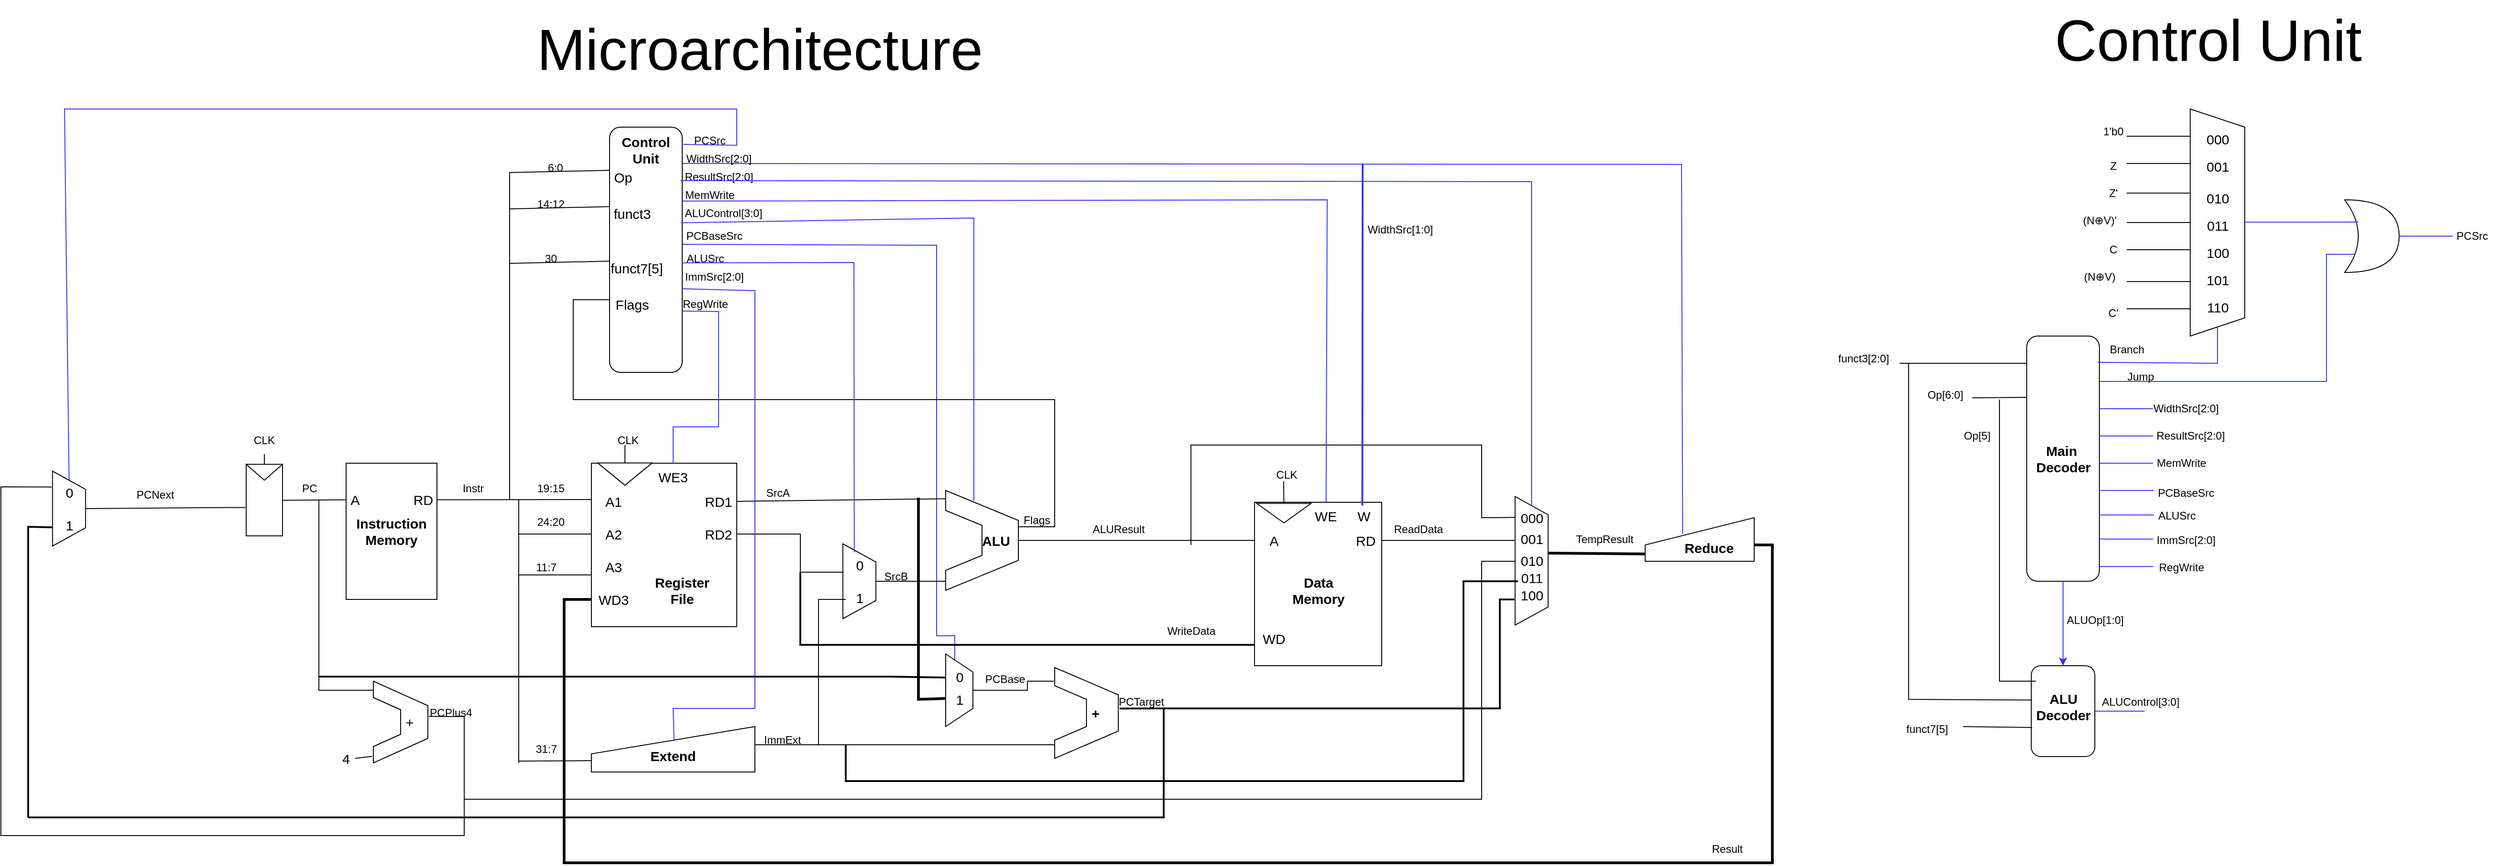 <mxfile version="24.7.7">
  <diagram name="Page-1" id="c045TEzdk-SqHXNP3rUD">
    <mxGraphModel dx="1059" dy="605" grid="1" gridSize="10" guides="1" tooltips="1" connect="1" arrows="1" fold="1" page="1" pageScale="1" pageWidth="3300" pageHeight="2339" math="0" shadow="0">
      <root>
        <mxCell id="0" />
        <mxCell id="1" parent="0" />
        <mxCell id="kE1xLlnzsojC-IhX8l6a-12" value="" style="group" vertex="1" connectable="0" parent="1">
          <mxGeometry x="210" y="710" width="30" height="100" as="geometry" />
        </mxCell>
        <mxCell id="kE1xLlnzsojC-IhX8l6a-8" value="" style="shape=trapezoid;perimeter=trapezoidPerimeter;whiteSpace=wrap;html=1;fixedSize=1;rotation=90;size=20;" vertex="1" parent="kE1xLlnzsojC-IhX8l6a-12">
          <mxGeometry x="-26.25" y="31.818" width="82.5" height="36.364" as="geometry" />
        </mxCell>
        <mxCell id="kE1xLlnzsojC-IhX8l6a-9" value="&lt;font style=&quot;font-size: 15px;&quot;&gt;0&lt;/font&gt;" style="text;html=1;align=center;verticalAlign=middle;whiteSpace=wrap;rounded=0;" vertex="1" parent="kE1xLlnzsojC-IhX8l6a-12">
          <mxGeometry x="3.75" y="18.182" width="22.5" height="27.273" as="geometry" />
        </mxCell>
        <mxCell id="kE1xLlnzsojC-IhX8l6a-10" value="&lt;font style=&quot;font-size: 15px;&quot;&gt;1&lt;/font&gt;" style="text;html=1;align=center;verticalAlign=middle;whiteSpace=wrap;rounded=0;" vertex="1" parent="kE1xLlnzsojC-IhX8l6a-12">
          <mxGeometry x="3.75" y="54.545" width="22.5" height="27.273" as="geometry" />
        </mxCell>
        <mxCell id="kE1xLlnzsojC-IhX8l6a-18" value="" style="group" vertex="1" connectable="0" parent="1">
          <mxGeometry x="530" y="710" width="100" height="150" as="geometry" />
        </mxCell>
        <mxCell id="kE1xLlnzsojC-IhX8l6a-1" value="&lt;font style=&quot;font-size: 15px;&quot;&gt;&lt;b&gt;Instruction Memory&lt;/b&gt;&lt;/font&gt;" style="rounded=0;whiteSpace=wrap;html=1;" vertex="1" parent="kE1xLlnzsojC-IhX8l6a-18">
          <mxGeometry width="100" height="150" as="geometry" />
        </mxCell>
        <mxCell id="kE1xLlnzsojC-IhX8l6a-15" value="&lt;span style=&quot;font-size: 15px;&quot;&gt;A&lt;/span&gt;" style="text;html=1;align=center;verticalAlign=middle;whiteSpace=wrap;rounded=0;" vertex="1" parent="kE1xLlnzsojC-IhX8l6a-18">
          <mxGeometry y="23.002" width="20" height="34.615" as="geometry" />
        </mxCell>
        <mxCell id="kE1xLlnzsojC-IhX8l6a-17" value="&lt;span style=&quot;font-size: 15px;&quot;&gt;RD&lt;/span&gt;" style="text;html=1;align=center;verticalAlign=middle;whiteSpace=wrap;rounded=0;" vertex="1" parent="kE1xLlnzsojC-IhX8l6a-18">
          <mxGeometry x="70" y="23" width="30" height="34.62" as="geometry" />
        </mxCell>
        <mxCell id="kE1xLlnzsojC-IhX8l6a-19" value="" style="group" vertex="1" connectable="0" parent="1">
          <mxGeometry x="410" y="670" width="60" height="120" as="geometry" />
        </mxCell>
        <mxCell id="kE1xLlnzsojC-IhX8l6a-2" value="" style="rounded=0;whiteSpace=wrap;html=1;container=0;" vertex="1" parent="kE1xLlnzsojC-IhX8l6a-19">
          <mxGeometry x="10" y="41.75" width="40" height="78.25" as="geometry" />
        </mxCell>
        <mxCell id="kE1xLlnzsojC-IhX8l6a-3" value="" style="triangle;whiteSpace=wrap;html=1;rotation=90;container=0;" vertex="1" parent="kE1xLlnzsojC-IhX8l6a-19">
          <mxGeometry x="21.25" y="30" width="17.5" height="40" as="geometry" />
        </mxCell>
        <mxCell id="kE1xLlnzsojC-IhX8l6a-4" value="CLK" style="text;html=1;align=center;verticalAlign=middle;whiteSpace=wrap;rounded=0;container=0;" vertex="1" parent="kE1xLlnzsojC-IhX8l6a-19">
          <mxGeometry width="60" height="30" as="geometry" />
        </mxCell>
        <mxCell id="kE1xLlnzsojC-IhX8l6a-5" value="" style="endArrow=none;html=1;rounded=0;exitX=0;exitY=0.5;exitDx=0;exitDy=0;entryX=0.5;entryY=1;entryDx=0;entryDy=0;" edge="1" parent="kE1xLlnzsojC-IhX8l6a-19" source="kE1xLlnzsojC-IhX8l6a-3" target="kE1xLlnzsojC-IhX8l6a-4">
          <mxGeometry width="50" height="50" relative="1" as="geometry">
            <mxPoint x="300" y="88.75" as="sourcePoint" />
            <mxPoint x="350" y="38.75" as="targetPoint" />
          </mxGeometry>
        </mxCell>
        <mxCell id="kE1xLlnzsojC-IhX8l6a-20" value="" style="endArrow=none;html=1;rounded=0;exitX=1;exitY=0.5;exitDx=0;exitDy=0;entryX=0;entryY=0.5;entryDx=0;entryDy=0;" edge="1" parent="1" source="kE1xLlnzsojC-IhX8l6a-2" target="kE1xLlnzsojC-IhX8l6a-15">
          <mxGeometry width="50" height="50" relative="1" as="geometry">
            <mxPoint x="560" y="760" as="sourcePoint" />
            <mxPoint x="610" y="710" as="targetPoint" />
          </mxGeometry>
        </mxCell>
        <mxCell id="kE1xLlnzsojC-IhX8l6a-22" value="" style="endArrow=none;html=1;rounded=0;entryX=-0.02;entryY=0.6;entryDx=0;entryDy=0;exitX=0.5;exitY=0;exitDx=0;exitDy=0;entryPerimeter=0;" edge="1" parent="1" source="kE1xLlnzsojC-IhX8l6a-8" target="kE1xLlnzsojC-IhX8l6a-2">
          <mxGeometry width="50" height="50" relative="1" as="geometry">
            <mxPoint x="250" y="751" as="sourcePoint" />
            <mxPoint x="610" y="710" as="targetPoint" />
          </mxGeometry>
        </mxCell>
        <mxCell id="kE1xLlnzsojC-IhX8l6a-23" value="" style="endArrow=none;html=1;rounded=0;" edge="1" parent="1">
          <mxGeometry width="50" height="50" relative="1" as="geometry">
            <mxPoint x="500" y="750" as="sourcePoint" />
            <mxPoint x="500" y="960" as="targetPoint" />
            <Array as="points">
              <mxPoint x="500" y="960" />
              <mxPoint x="560" y="960" />
            </Array>
          </mxGeometry>
        </mxCell>
        <mxCell id="kE1xLlnzsojC-IhX8l6a-28" value="" style="shape=stencil(tZXRjoIwEEW/pq+bQsPq6wb1PyqOS2NtSdvV3b93oGCs0I0IJISkc7mHIb1DCcttySsgKS0J25A0TSjFO66vT2tuKyicL164EXwvwSvWGX2Cqzi4liFUCUa4WmVbQr/wmfpieaGVQojQygbKg44wLhR66a+Hta//C1YV8s/gwLRNNtXd68yPbAFqskSnIbPre95OZ6KGvSaL7NQ81ORNJsuxEgsxy/e8OH0b/aMOfVdUO2oDA8JdFlL6AYt9YMXruesJnXzWF/h/moawnVsK9eC+/wxaP5sKWI0FPGWMTvOvx9qz0P+ZTfOzsf7Q/sL+FVLbaHKwHgkPHguDmWs8vcQ2VX+ONIUb);whiteSpace=wrap;html=1;fillColor=default;" vertex="1" parent="1">
          <mxGeometry x="560" y="950" width="60" height="90" as="geometry" />
        </mxCell>
        <mxCell id="kE1xLlnzsojC-IhX8l6a-30" value="&lt;font style=&quot;font-size: 15px;&quot;&gt;+&lt;/font&gt;" style="text;html=1;align=center;verticalAlign=middle;whiteSpace=wrap;rounded=0;" vertex="1" parent="1">
          <mxGeometry x="590" y="980" width="20" height="30" as="geometry" />
        </mxCell>
        <mxCell id="kE1xLlnzsojC-IhX8l6a-31" value="&lt;font style=&quot;font-size: 15px;&quot;&gt;4&lt;/font&gt;" style="text;html=1;align=center;verticalAlign=middle;whiteSpace=wrap;rounded=0;" vertex="1" parent="1">
          <mxGeometry x="520" y="1020" width="20" height="30" as="geometry" />
        </mxCell>
        <mxCell id="kE1xLlnzsojC-IhX8l6a-32" value="" style="endArrow=none;html=1;rounded=0;exitX=1;exitY=0.5;exitDx=0;exitDy=0;entryX=-0.022;entryY=0.919;entryDx=0;entryDy=0;entryPerimeter=0;" edge="1" parent="1" source="kE1xLlnzsojC-IhX8l6a-31" target="kE1xLlnzsojC-IhX8l6a-28">
          <mxGeometry width="50" height="50" relative="1" as="geometry">
            <mxPoint x="590" y="970" as="sourcePoint" />
            <mxPoint x="640" y="920" as="targetPoint" />
          </mxGeometry>
        </mxCell>
        <mxCell id="kE1xLlnzsojC-IhX8l6a-33" value="PC" style="text;html=1;align=center;verticalAlign=middle;whiteSpace=wrap;rounded=0;" vertex="1" parent="1">
          <mxGeometry x="460" y="723" width="60" height="30" as="geometry" />
        </mxCell>
        <mxCell id="kE1xLlnzsojC-IhX8l6a-34" value="PCNext" style="text;html=1;align=center;verticalAlign=middle;whiteSpace=wrap;rounded=0;" vertex="1" parent="1">
          <mxGeometry x="290" y="730" width="60" height="30" as="geometry" />
        </mxCell>
        <mxCell id="kE1xLlnzsojC-IhX8l6a-35" value="" style="endArrow=none;html=1;rounded=0;exitX=1;exitY=0.5;exitDx=0;exitDy=0;" edge="1" parent="1" source="kE1xLlnzsojC-IhX8l6a-17">
          <mxGeometry width="50" height="50" relative="1" as="geometry">
            <mxPoint x="770" y="770" as="sourcePoint" />
            <mxPoint x="800" y="750" as="targetPoint" />
          </mxGeometry>
        </mxCell>
        <mxCell id="kE1xLlnzsojC-IhX8l6a-36" value="Instr" style="text;html=1;align=center;verticalAlign=middle;whiteSpace=wrap;rounded=0;" vertex="1" parent="1">
          <mxGeometry x="640" y="723" width="60" height="30" as="geometry" />
        </mxCell>
        <mxCell id="kE1xLlnzsojC-IhX8l6a-40" value="" style="endArrow=none;html=1;rounded=0;entryX=0;entryY=0.25;entryDx=0;entryDy=0;" edge="1" parent="1" target="kE1xLlnzsojC-IhX8l6a-39">
          <mxGeometry width="50" height="50" relative="1" as="geometry">
            <mxPoint x="710" y="750" as="sourcePoint" />
            <mxPoint x="790" y="387.5" as="targetPoint" />
            <Array as="points">
              <mxPoint x="710" y="513" />
              <mxPoint x="710" y="390" />
            </Array>
          </mxGeometry>
        </mxCell>
        <mxCell id="kE1xLlnzsojC-IhX8l6a-49" value="" style="group;movable=1;resizable=1;rotatable=1;deletable=1;editable=1;locked=0;connectable=1;" vertex="1" connectable="0" parent="1">
          <mxGeometry x="800" y="710" width="160" height="180" as="geometry" />
        </mxCell>
        <mxCell id="kE1xLlnzsojC-IhX8l6a-47" value="" style="rounded=0;whiteSpace=wrap;html=1;align=center;movable=1;resizable=1;rotatable=1;deletable=1;editable=1;locked=0;connectable=1;" vertex="1" parent="kE1xLlnzsojC-IhX8l6a-49">
          <mxGeometry width="160" height="180" as="geometry" />
        </mxCell>
        <mxCell id="kE1xLlnzsojC-IhX8l6a-46" value="" style="triangle;whiteSpace=wrap;html=1;rotation=90;" vertex="1" parent="kE1xLlnzsojC-IhX8l6a-49">
          <mxGeometry x="24.615" y="-18" width="24.615" height="60" as="geometry" />
        </mxCell>
        <mxCell id="kE1xLlnzsojC-IhX8l6a-54" value="&lt;font style=&quot;font-size: 15px;&quot;&gt;A1&lt;/font&gt;" style="text;html=1;align=center;verticalAlign=middle;whiteSpace=wrap;rounded=0;" vertex="1" parent="kE1xLlnzsojC-IhX8l6a-49">
          <mxGeometry y="24.0" width="49.231" height="36" as="geometry" />
        </mxCell>
        <mxCell id="kE1xLlnzsojC-IhX8l6a-53" value="&lt;font style=&quot;font-size: 15px;&quot;&gt;A2&lt;/font&gt;" style="text;html=1;align=center;verticalAlign=middle;whiteSpace=wrap;rounded=0;" vertex="1" parent="kE1xLlnzsojC-IhX8l6a-49">
          <mxGeometry y="60" width="49.231" height="36" as="geometry" />
        </mxCell>
        <mxCell id="kE1xLlnzsojC-IhX8l6a-52" value="&lt;font style=&quot;font-size: 15px;&quot;&gt;A3&lt;/font&gt;" style="text;html=1;align=center;verticalAlign=middle;whiteSpace=wrap;rounded=0;" vertex="1" parent="kE1xLlnzsojC-IhX8l6a-49">
          <mxGeometry y="96.0" width="49.231" height="36" as="geometry" />
        </mxCell>
        <mxCell id="kE1xLlnzsojC-IhX8l6a-51" value="&lt;font style=&quot;font-size: 15px;&quot;&gt;WD3&lt;/font&gt;" style="text;html=1;align=center;verticalAlign=middle;whiteSpace=wrap;rounded=0;" vertex="1" parent="kE1xLlnzsojC-IhX8l6a-49">
          <mxGeometry y="132" width="49.231" height="36" as="geometry" />
        </mxCell>
        <mxCell id="kE1xLlnzsojC-IhX8l6a-57" value="&lt;font style=&quot;font-size: 15px;&quot;&gt;RD1&lt;/font&gt;" style="text;html=1;align=center;verticalAlign=middle;whiteSpace=wrap;rounded=0;" vertex="1" parent="kE1xLlnzsojC-IhX8l6a-49">
          <mxGeometry x="120" y="27" width="40" height="30" as="geometry" />
        </mxCell>
        <mxCell id="kE1xLlnzsojC-IhX8l6a-56" value="&lt;font style=&quot;font-size: 15px;&quot;&gt;RD2&lt;/font&gt;" style="text;html=1;align=center;verticalAlign=middle;whiteSpace=wrap;rounded=0;" vertex="1" parent="kE1xLlnzsojC-IhX8l6a-49">
          <mxGeometry x="120" y="63" width="40" height="30" as="geometry" />
        </mxCell>
        <mxCell id="kE1xLlnzsojC-IhX8l6a-50" value="&lt;font style=&quot;font-size: 15px;&quot;&gt;WE3&lt;/font&gt;" style="text;html=1;align=center;verticalAlign=middle;whiteSpace=wrap;rounded=0;" vertex="1" parent="kE1xLlnzsojC-IhX8l6a-49">
          <mxGeometry x="70" width="40" height="30" as="geometry" />
        </mxCell>
        <mxCell id="kE1xLlnzsojC-IhX8l6a-59" value="&lt;font style=&quot;font-size: 15px;&quot;&gt;&lt;b&gt;Register File&lt;/b&gt;&lt;/font&gt;" style="text;html=1;align=center;verticalAlign=middle;whiteSpace=wrap;rounded=0;" vertex="1" parent="kE1xLlnzsojC-IhX8l6a-49">
          <mxGeometry x="70" y="120" width="60" height="40" as="geometry" />
        </mxCell>
        <mxCell id="kE1xLlnzsojC-IhX8l6a-60" value="" style="group" vertex="1" connectable="0" parent="1">
          <mxGeometry x="740" y="340" width="260" height="240" as="geometry" />
        </mxCell>
        <mxCell id="kE1xLlnzsojC-IhX8l6a-37" value="" style="rounded=1;whiteSpace=wrap;html=1;rotation=90;" vertex="1" parent="kE1xLlnzsojC-IhX8l6a-60">
          <mxGeometry x="-15" y="95" width="270" height="80" as="geometry" />
        </mxCell>
        <mxCell id="kE1xLlnzsojC-IhX8l6a-38" value="&lt;font style=&quot;font-size: 15px;&quot;&gt;&lt;b&gt;Control Unit&lt;/b&gt;&lt;/font&gt;" style="text;html=1;align=center;verticalAlign=middle;whiteSpace=wrap;rounded=0;" vertex="1" parent="kE1xLlnzsojC-IhX8l6a-60">
          <mxGeometry x="90" y="10" width="60" height="30" as="geometry" />
        </mxCell>
        <mxCell id="kE1xLlnzsojC-IhX8l6a-39" value="&lt;font style=&quot;font-size: 15px;&quot;&gt;Op&lt;/font&gt;" style="text;html=1;align=center;verticalAlign=middle;whiteSpace=wrap;rounded=0;" vertex="1" parent="kE1xLlnzsojC-IhX8l6a-60">
          <mxGeometry x="80" y="40" width="30" height="30" as="geometry" />
        </mxCell>
        <mxCell id="kE1xLlnzsojC-IhX8l6a-41" value="" style="endArrow=none;html=1;rounded=0;entryX=0;entryY=0.25;entryDx=0;entryDy=0;" edge="1" parent="kE1xLlnzsojC-IhX8l6a-60" target="kE1xLlnzsojC-IhX8l6a-42">
          <mxGeometry width="50" height="50" relative="1" as="geometry">
            <mxPoint x="-30" y="90" as="sourcePoint" />
            <mxPoint x="60" y="90" as="targetPoint" />
          </mxGeometry>
        </mxCell>
        <mxCell id="kE1xLlnzsojC-IhX8l6a-42" value="&lt;font style=&quot;font-size: 15px;&quot;&gt;funct3&lt;/font&gt;" style="text;html=1;align=center;verticalAlign=middle;whiteSpace=wrap;rounded=0;" vertex="1" parent="kE1xLlnzsojC-IhX8l6a-60">
          <mxGeometry x="80" y="80" width="50" height="30" as="geometry" />
        </mxCell>
        <mxCell id="kE1xLlnzsojC-IhX8l6a-43" value="&lt;font style=&quot;font-size: 15px;&quot;&gt;funct7[5]&lt;/font&gt;" style="text;html=1;align=center;verticalAlign=middle;whiteSpace=wrap;rounded=0;" vertex="1" parent="kE1xLlnzsojC-IhX8l6a-60">
          <mxGeometry x="80" y="140" width="60" height="30" as="geometry" />
        </mxCell>
        <mxCell id="kE1xLlnzsojC-IhX8l6a-44" value="" style="endArrow=none;html=1;rounded=0;entryX=0;entryY=0.25;entryDx=0;entryDy=0;" edge="1" parent="kE1xLlnzsojC-IhX8l6a-60" target="kE1xLlnzsojC-IhX8l6a-43">
          <mxGeometry width="50" height="50" relative="1" as="geometry">
            <mxPoint x="-30" y="150" as="sourcePoint" />
            <mxPoint x="80" y="160" as="targetPoint" />
          </mxGeometry>
        </mxCell>
        <mxCell id="kE1xLlnzsojC-IhX8l6a-64" value="6:0" style="text;html=1;align=center;verticalAlign=middle;resizable=0;points=[];autosize=1;strokeColor=none;fillColor=none;" vertex="1" parent="kE1xLlnzsojC-IhX8l6a-60">
          <mxGeometry y="30" width="40" height="30" as="geometry" />
        </mxCell>
        <mxCell id="kE1xLlnzsojC-IhX8l6a-65" value="14:12" style="text;html=1;align=center;verticalAlign=middle;resizable=0;points=[];autosize=1;strokeColor=none;fillColor=none;" vertex="1" parent="kE1xLlnzsojC-IhX8l6a-60">
          <mxGeometry x="-10" y="70" width="50" height="30" as="geometry" />
        </mxCell>
        <mxCell id="kE1xLlnzsojC-IhX8l6a-67" value="30" style="text;html=1;align=center;verticalAlign=middle;resizable=0;points=[];autosize=1;strokeColor=none;fillColor=none;" vertex="1" parent="kE1xLlnzsojC-IhX8l6a-60">
          <mxGeometry x="-5" y="130" width="40" height="30" as="geometry" />
        </mxCell>
        <mxCell id="kE1xLlnzsojC-IhX8l6a-150" value="&lt;span style=&quot;font-size: 15px;&quot;&gt;Flags&lt;/span&gt;" style="text;html=1;align=center;verticalAlign=middle;whiteSpace=wrap;rounded=0;" vertex="1" parent="kE1xLlnzsojC-IhX8l6a-60">
          <mxGeometry x="75" y="180" width="60" height="30" as="geometry" />
        </mxCell>
        <mxCell id="kE1xLlnzsojC-IhX8l6a-158" value="MemWrite" style="text;html=1;align=center;verticalAlign=middle;resizable=0;points=[];autosize=1;strokeColor=none;fillColor=none;" vertex="1" parent="kE1xLlnzsojC-IhX8l6a-60">
          <mxGeometry x="150" y="60" width="80" height="30" as="geometry" />
        </mxCell>
        <mxCell id="kE1xLlnzsojC-IhX8l6a-160" value="ALUControl[3:0]" style="text;html=1;align=center;verticalAlign=middle;resizable=0;points=[];autosize=1;strokeColor=none;fillColor=none;" vertex="1" parent="kE1xLlnzsojC-IhX8l6a-60">
          <mxGeometry x="150" y="80" width="110" height="30" as="geometry" />
        </mxCell>
        <mxCell id="kE1xLlnzsojC-IhX8l6a-162" value="ALUSrc" style="text;html=1;align=center;verticalAlign=middle;resizable=0;points=[];autosize=1;strokeColor=none;fillColor=none;" vertex="1" parent="kE1xLlnzsojC-IhX8l6a-60">
          <mxGeometry x="155" y="130" width="60" height="30" as="geometry" />
        </mxCell>
        <mxCell id="kE1xLlnzsojC-IhX8l6a-166" value="ImmSrc[2:0]" style="text;html=1;align=center;verticalAlign=middle;resizable=0;points=[];autosize=1;strokeColor=none;fillColor=none;" vertex="1" parent="kE1xLlnzsojC-IhX8l6a-60">
          <mxGeometry x="150" y="150" width="90" height="30" as="geometry" />
        </mxCell>
        <mxCell id="kE1xLlnzsojC-IhX8l6a-164" value="RegWrite" style="text;html=1;align=center;verticalAlign=middle;resizable=0;points=[];autosize=1;strokeColor=none;fillColor=none;" vertex="1" parent="kE1xLlnzsojC-IhX8l6a-60">
          <mxGeometry x="150" y="180" width="70" height="30" as="geometry" />
        </mxCell>
        <mxCell id="kE1xLlnzsojC-IhX8l6a-157" value="ResultSrc[2:0]" style="text;html=1;align=center;verticalAlign=middle;resizable=0;points=[];autosize=1;strokeColor=none;fillColor=none;" vertex="1" parent="kE1xLlnzsojC-IhX8l6a-60">
          <mxGeometry x="150" y="40" width="100" height="30" as="geometry" />
        </mxCell>
        <mxCell id="kE1xLlnzsojC-IhX8l6a-155" value="PCSrc" style="text;html=1;align=center;verticalAlign=middle;resizable=0;points=[];autosize=1;strokeColor=none;fillColor=none;" vertex="1" parent="kE1xLlnzsojC-IhX8l6a-60">
          <mxGeometry x="160" width="60" height="30" as="geometry" />
        </mxCell>
        <mxCell id="kE1xLlnzsojC-IhX8l6a-251" value="" style="endArrow=none;html=1;rounded=0;strokeColor=#3333FF;exitX=0.1;exitY=-0.037;exitDx=0;exitDy=0;entryX=0.107;entryY=0.375;entryDx=0;entryDy=0;exitPerimeter=0;entryPerimeter=0;" edge="1" parent="kE1xLlnzsojC-IhX8l6a-60">
          <mxGeometry width="50" height="50" relative="1" as="geometry">
            <mxPoint x="160" y="40" as="sourcePoint" />
            <mxPoint x="1261.25" y="447.84" as="targetPoint" />
            <Array as="points">
              <mxPoint x="1260" y="41" />
            </Array>
          </mxGeometry>
        </mxCell>
        <mxCell id="kE1xLlnzsojC-IhX8l6a-253" value="WidthSrc[2:0]" style="text;html=1;align=center;verticalAlign=middle;resizable=0;points=[];autosize=1;strokeColor=none;fillColor=none;" vertex="1" parent="kE1xLlnzsojC-IhX8l6a-60">
          <mxGeometry x="150" y="20" width="100" height="30" as="geometry" />
        </mxCell>
        <mxCell id="kE1xLlnzsojC-IhX8l6a-275" value="" style="endArrow=none;html=1;rounded=0;exitX=0.852;exitY=-0.008;exitDx=0;exitDy=0;exitPerimeter=0;strokeColor=#3333FF;entryX=0.333;entryY=-0.089;entryDx=0;entryDy=0;entryPerimeter=0;" edge="1" parent="kE1xLlnzsojC-IhX8l6a-60" target="kE1xLlnzsojC-IhX8l6a-266">
          <mxGeometry width="50" height="50" relative="1" as="geometry">
            <mxPoint x="160.5" y="129" as="sourcePoint" />
            <mxPoint x="580" y="510" as="targetPoint" />
            <Array as="points">
              <mxPoint x="440" y="130" />
              <mxPoint x="440" y="560" />
              <mxPoint x="460" y="560" />
            </Array>
          </mxGeometry>
        </mxCell>
        <mxCell id="kE1xLlnzsojC-IhX8l6a-276" value="PCBaseSrc" style="text;html=1;align=center;verticalAlign=middle;resizable=0;points=[];autosize=1;strokeColor=none;fillColor=none;" vertex="1" parent="kE1xLlnzsojC-IhX8l6a-60">
          <mxGeometry x="150" y="105" width="90" height="30" as="geometry" />
        </mxCell>
        <mxCell id="kE1xLlnzsojC-IhX8l6a-68" value="19:15" style="text;html=1;align=center;verticalAlign=middle;resizable=0;points=[];autosize=1;strokeColor=none;fillColor=none;" vertex="1" parent="1">
          <mxGeometry x="730" y="723" width="50" height="30" as="geometry" />
        </mxCell>
        <mxCell id="kE1xLlnzsojC-IhX8l6a-69" value="" style="endArrow=none;html=1;rounded=0;" edge="1" parent="1">
          <mxGeometry width="50" height="50" relative="1" as="geometry">
            <mxPoint x="720" y="750" as="sourcePoint" />
            <mxPoint x="720" y="1040" as="targetPoint" />
          </mxGeometry>
        </mxCell>
        <mxCell id="kE1xLlnzsojC-IhX8l6a-70" value="" style="endArrow=none;html=1;rounded=0;entryX=0;entryY=0.5;entryDx=0;entryDy=0;" edge="1" parent="1" target="kE1xLlnzsojC-IhX8l6a-53">
          <mxGeometry width="50" height="50" relative="1" as="geometry">
            <mxPoint x="720" y="788" as="sourcePoint" />
            <mxPoint x="820" y="780" as="targetPoint" />
          </mxGeometry>
        </mxCell>
        <mxCell id="kE1xLlnzsojC-IhX8l6a-71" value="" style="endArrow=none;html=1;rounded=0;entryX=0;entryY=0.75;entryDx=0;entryDy=0;" edge="1" parent="1" target="kE1xLlnzsojC-IhX8l6a-52">
          <mxGeometry width="50" height="50" relative="1" as="geometry">
            <mxPoint x="720" y="833" as="sourcePoint" />
            <mxPoint x="780" y="830" as="targetPoint" />
          </mxGeometry>
        </mxCell>
        <mxCell id="kE1xLlnzsojC-IhX8l6a-73" value="24:20" style="text;html=1;align=center;verticalAlign=middle;resizable=0;points=[];autosize=1;strokeColor=none;fillColor=none;" vertex="1" parent="1">
          <mxGeometry x="730" y="760" width="50" height="30" as="geometry" />
        </mxCell>
        <mxCell id="kE1xLlnzsojC-IhX8l6a-74" value="11:7" style="text;html=1;align=center;verticalAlign=middle;resizable=0;points=[];autosize=1;strokeColor=none;fillColor=none;" vertex="1" parent="1">
          <mxGeometry x="725" y="810" width="50" height="30" as="geometry" />
        </mxCell>
        <mxCell id="kE1xLlnzsojC-IhX8l6a-76" value="&lt;div&gt;&lt;br&gt;&lt;/div&gt;&lt;b&gt;&lt;font style=&quot;font-size: 15px;&quot;&gt;Extend&lt;/font&gt;&lt;/b&gt;" style="shape=manualInput;whiteSpace=wrap;html=1;" vertex="1" parent="1">
          <mxGeometry x="800" y="1000" width="180" height="50" as="geometry" />
        </mxCell>
        <mxCell id="kE1xLlnzsojC-IhX8l6a-77" value="" style="endArrow=none;html=1;rounded=0;entryX=0;entryY=0.75;entryDx=0;entryDy=0;" edge="1" parent="1" target="kE1xLlnzsojC-IhX8l6a-76">
          <mxGeometry width="50" height="50" relative="1" as="geometry">
            <mxPoint x="720" y="1038" as="sourcePoint" />
            <mxPoint x="820" y="980" as="targetPoint" />
          </mxGeometry>
        </mxCell>
        <mxCell id="kE1xLlnzsojC-IhX8l6a-78" value="31:7" style="text;html=1;align=center;verticalAlign=middle;resizable=0;points=[];autosize=1;strokeColor=none;fillColor=none;" vertex="1" parent="1">
          <mxGeometry x="725" y="1010" width="50" height="30" as="geometry" />
        </mxCell>
        <mxCell id="kE1xLlnzsojC-IhX8l6a-84" value="" style="endArrow=none;html=1;rounded=0;exitX=0.212;exitY=1.027;exitDx=0;exitDy=0;exitPerimeter=0;entryX=1.017;entryY=0.43;entryDx=0;entryDy=0;entryPerimeter=0;" edge="1" parent="1" source="kE1xLlnzsojC-IhX8l6a-8" target="kE1xLlnzsojC-IhX8l6a-28">
          <mxGeometry width="50" height="50" relative="1" as="geometry">
            <mxPoint x="150" y="720" as="sourcePoint" />
            <mxPoint x="660" y="990" as="targetPoint" />
            <Array as="points">
              <mxPoint x="150" y="736" />
              <mxPoint x="150" y="1120" />
              <mxPoint x="660" y="1120" />
              <mxPoint x="660" y="989" />
            </Array>
          </mxGeometry>
        </mxCell>
        <mxCell id="kE1xLlnzsojC-IhX8l6a-85" value="PCPlus4" style="text;html=1;align=center;verticalAlign=middle;resizable=0;points=[];autosize=1;strokeColor=none;fillColor=none;" vertex="1" parent="1">
          <mxGeometry x="610" y="970" width="70" height="30" as="geometry" />
        </mxCell>
        <mxCell id="kE1xLlnzsojC-IhX8l6a-86" value="" style="endArrow=none;html=1;rounded=0;entryX=0;entryY=0.5;entryDx=0;entryDy=0;" edge="1" parent="1" target="kE1xLlnzsojC-IhX8l6a-46">
          <mxGeometry width="50" height="50" relative="1" as="geometry">
            <mxPoint x="837" y="690" as="sourcePoint" />
            <mxPoint x="870" y="790" as="targetPoint" />
          </mxGeometry>
        </mxCell>
        <mxCell id="kE1xLlnzsojC-IhX8l6a-87" value="CLK" style="text;html=1;align=center;verticalAlign=middle;resizable=0;points=[];autosize=1;strokeColor=none;fillColor=none;" vertex="1" parent="1">
          <mxGeometry x="815" y="670" width="50" height="30" as="geometry" />
        </mxCell>
        <mxCell id="kE1xLlnzsojC-IhX8l6a-90" value="" style="group;fillColor=default;gradientColor=none;" vertex="1" connectable="0" parent="1">
          <mxGeometry x="1190" y="740" width="80" height="110" as="geometry" />
        </mxCell>
        <mxCell id="kE1xLlnzsojC-IhX8l6a-88" value="" style="shape=stencil(tZXRjoIwEEW/pq+bQsPq6wb1PyqOS2NtSdvV3b93oGCs0I0IJISkc7mHIb1DCcttySsgKS0J25A0TSjFO66vT2tuKyicL164EXwvwSvWGX2Cqzi4liFUCUa4WmVbQr/wmfpieaGVQojQygbKg44wLhR66a+Hta//C1YV8s/gwLRNNtXd68yPbAFqskSnIbPre95OZ6KGvSaL7NQ81ORNJsuxEgsxy/e8OH0b/aMOfVdUO2oDA8JdFlL6AYt9YMXruesJnXzWF/h/moawnVsK9eC+/wxaP5sKWI0FPGWMTvOvx9qz0P+ZTfOzsf7Q/sL+FVLbaHKwHgkPHguDmWs8vcQ2VX+ONIUb);whiteSpace=wrap;html=1;" vertex="1" parent="kE1xLlnzsojC-IhX8l6a-90">
          <mxGeometry width="80" height="110" as="geometry" />
        </mxCell>
        <mxCell id="kE1xLlnzsojC-IhX8l6a-89" value="&lt;b&gt;&lt;font style=&quot;font-size: 15px;&quot;&gt;ALU&lt;/font&gt;&lt;/b&gt;" style="text;html=1;align=center;verticalAlign=middle;resizable=0;points=[];autosize=1;strokeColor=none;fillColor=none;" vertex="1" parent="kE1xLlnzsojC-IhX8l6a-90">
          <mxGeometry x="30" y="40" width="50" height="30" as="geometry" />
        </mxCell>
        <mxCell id="kE1xLlnzsojC-IhX8l6a-91" value="" style="endArrow=none;html=1;rounded=0;exitX=1;exitY=0.5;exitDx=0;exitDy=0;entryX=-0.002;entryY=0.083;entryDx=0;entryDy=0;entryPerimeter=0;" edge="1" parent="1" source="kE1xLlnzsojC-IhX8l6a-57" target="kE1xLlnzsojC-IhX8l6a-88">
          <mxGeometry width="50" height="50" relative="1" as="geometry">
            <mxPoint x="1090" y="830" as="sourcePoint" />
            <mxPoint x="1190" y="750" as="targetPoint" />
          </mxGeometry>
        </mxCell>
        <mxCell id="kE1xLlnzsojC-IhX8l6a-93" value="" style="group" vertex="1" connectable="0" parent="1">
          <mxGeometry x="1080" y="790" width="30" height="100" as="geometry" />
        </mxCell>
        <mxCell id="kE1xLlnzsojC-IhX8l6a-94" value="" style="shape=trapezoid;perimeter=trapezoidPerimeter;whiteSpace=wrap;html=1;fixedSize=1;rotation=90;size=20;" vertex="1" parent="kE1xLlnzsojC-IhX8l6a-93">
          <mxGeometry x="-26.25" y="31.818" width="82.5" height="36.364" as="geometry" />
        </mxCell>
        <mxCell id="kE1xLlnzsojC-IhX8l6a-95" value="&lt;font style=&quot;font-size: 15px;&quot;&gt;0&lt;/font&gt;" style="text;html=1;align=center;verticalAlign=middle;whiteSpace=wrap;rounded=0;" vertex="1" parent="kE1xLlnzsojC-IhX8l6a-93">
          <mxGeometry x="3.75" y="18.182" width="22.5" height="27.273" as="geometry" />
        </mxCell>
        <mxCell id="kE1xLlnzsojC-IhX8l6a-96" value="&lt;font style=&quot;font-size: 15px;&quot;&gt;1&lt;/font&gt;" style="text;html=1;align=center;verticalAlign=middle;whiteSpace=wrap;rounded=0;" vertex="1" parent="kE1xLlnzsojC-IhX8l6a-93">
          <mxGeometry x="3.75" y="54.545" width="22.5" height="27.273" as="geometry" />
        </mxCell>
        <mxCell id="kE1xLlnzsojC-IhX8l6a-97" value="" style="endArrow=none;html=1;rounded=0;entryX=0.5;entryY=0;entryDx=0;entryDy=0;" edge="1" parent="1" target="kE1xLlnzsojC-IhX8l6a-94">
          <mxGeometry width="50" height="50" relative="1" as="geometry">
            <mxPoint x="1190" y="840" as="sourcePoint" />
            <mxPoint x="1110" y="800" as="targetPoint" />
          </mxGeometry>
        </mxCell>
        <mxCell id="kE1xLlnzsojC-IhX8l6a-101" value="" style="endArrow=none;html=1;rounded=0;entryX=1;entryY=0.5;entryDx=0;entryDy=0;" edge="1" parent="1" target="kE1xLlnzsojC-IhX8l6a-56">
          <mxGeometry width="50" height="50" relative="1" as="geometry">
            <mxPoint x="1030" y="788" as="sourcePoint" />
            <mxPoint x="1110" y="930" as="targetPoint" />
            <Array as="points">
              <mxPoint x="1030" y="830" />
              <mxPoint x="1030" y="788" />
            </Array>
          </mxGeometry>
        </mxCell>
        <mxCell id="kE1xLlnzsojC-IhX8l6a-102" value="" style="endArrow=none;html=1;rounded=0;entryX=0.379;entryY=0.977;entryDx=0;entryDy=0;entryPerimeter=0;" edge="1" parent="1" target="kE1xLlnzsojC-IhX8l6a-94">
          <mxGeometry width="50" height="50" relative="1" as="geometry">
            <mxPoint x="1030" y="830" as="sourcePoint" />
            <mxPoint x="1110" y="930" as="targetPoint" />
          </mxGeometry>
        </mxCell>
        <mxCell id="kE1xLlnzsojC-IhX8l6a-103" value="SrcB" style="text;html=1;align=center;verticalAlign=middle;resizable=0;points=[];autosize=1;strokeColor=none;fillColor=none;" vertex="1" parent="1">
          <mxGeometry x="1110" y="820" width="50" height="30" as="geometry" />
        </mxCell>
        <mxCell id="kE1xLlnzsojC-IhX8l6a-106" value="" style="endArrow=none;html=1;rounded=0;" edge="1" parent="1">
          <mxGeometry width="50" height="50" relative="1" as="geometry">
            <mxPoint x="1050" y="1020" as="sourcePoint" />
            <mxPoint x="1050" y="860" as="targetPoint" />
            <Array as="points">
              <mxPoint x="1050" y="860" />
              <mxPoint x="1080" y="860" />
            </Array>
          </mxGeometry>
        </mxCell>
        <mxCell id="kE1xLlnzsojC-IhX8l6a-107" value="ImmExt" style="text;html=1;align=center;verticalAlign=middle;resizable=0;points=[];autosize=1;strokeColor=none;fillColor=none;" vertex="1" parent="1">
          <mxGeometry x="980" y="1000" width="60" height="30" as="geometry" />
        </mxCell>
        <mxCell id="kE1xLlnzsojC-IhX8l6a-108" value="" style="shape=stencil(tZXRjoIwEEW/pq+bQsPq6wb1PyqOS2NtSdvV3b93oGCs0I0IJISkc7mHIb1DCcttySsgKS0J25A0TSjFO66vT2tuKyicL164EXwvwSvWGX2Cqzi4liFUCUa4WmVbQr/wmfpieaGVQojQygbKg44wLhR66a+Hta//C1YV8s/gwLRNNtXd68yPbAFqskSnIbPre95OZ6KGvSaL7NQ81ORNJsuxEgsxy/e8OH0b/aMOfVdUO2oDA8JdFlL6AYt9YMXruesJnXzWF/h/moawnVsK9eC+/wxaP5sKWI0FPGWMTvOvx9qz0P+ZTfOzsf7Q/sL+FVLbaHKwHgkPHguDmWs8vcQ2VX+ONIUb);whiteSpace=wrap;html=1;" vertex="1" parent="1">
          <mxGeometry x="1310" y="935" width="70" height="100" as="geometry" />
        </mxCell>
        <mxCell id="kE1xLlnzsojC-IhX8l6a-109" value="&lt;font style=&quot;font-size: 15px;&quot;&gt;&lt;b&gt;+&lt;/b&gt;&lt;/font&gt;" style="text;html=1;align=center;verticalAlign=middle;whiteSpace=wrap;rounded=0;" vertex="1" parent="1">
          <mxGeometry x="1340" y="970" width="30" height="30" as="geometry" />
        </mxCell>
        <mxCell id="kE1xLlnzsojC-IhX8l6a-110" value="" style="endArrow=none;html=1;rounded=0;strokeWidth=2;entryX=0.022;entryY=0.533;entryDx=0;entryDy=0;entryPerimeter=0;" edge="1" parent="1" target="kE1xLlnzsojC-IhX8l6a-266">
          <mxGeometry width="50" height="50" relative="1" as="geometry">
            <mxPoint x="500" y="945" as="sourcePoint" />
            <mxPoint x="1170" y="970" as="targetPoint" />
            <Array as="points">
              <mxPoint x="1080" y="945" />
              <mxPoint x="1130" y="945" />
            </Array>
          </mxGeometry>
        </mxCell>
        <mxCell id="kE1xLlnzsojC-IhX8l6a-112" value="" style="endArrow=none;html=1;rounded=0;strokeWidth=2;exitX=1.021;exitY=0.451;exitDx=0;exitDy=0;exitPerimeter=0;" edge="1" parent="1" source="kE1xLlnzsojC-IhX8l6a-108">
          <mxGeometry width="50" height="50" relative="1" as="geometry">
            <mxPoint x="1400" y="990" as="sourcePoint" />
            <mxPoint x="180" y="1100" as="targetPoint" />
            <Array as="points">
              <mxPoint x="1430" y="980" />
              <mxPoint x="1430" y="1100" />
            </Array>
          </mxGeometry>
        </mxCell>
        <mxCell id="kE1xLlnzsojC-IhX8l6a-113" value="" style="endArrow=none;html=1;rounded=0;entryX=0.75;entryY=1;entryDx=0;entryDy=0;strokeWidth=2;" edge="1" parent="1" target="kE1xLlnzsojC-IhX8l6a-8">
          <mxGeometry width="50" height="50" relative="1" as="geometry">
            <mxPoint x="180" y="1100" as="sourcePoint" />
            <mxPoint x="310" y="990" as="targetPoint" />
            <Array as="points">
              <mxPoint x="180" y="780" />
            </Array>
          </mxGeometry>
        </mxCell>
        <mxCell id="kE1xLlnzsojC-IhX8l6a-115" value="" style="group;movable=1;resizable=1;rotatable=1;deletable=1;editable=1;locked=0;connectable=1;" vertex="1" connectable="0" parent="1">
          <mxGeometry x="1530" y="753" width="140" height="180" as="geometry" />
        </mxCell>
        <mxCell id="kE1xLlnzsojC-IhX8l6a-116" value="" style="rounded=0;whiteSpace=wrap;html=1;align=center;movable=1;resizable=1;rotatable=1;deletable=1;editable=1;locked=0;connectable=1;" vertex="1" parent="kE1xLlnzsojC-IhX8l6a-115">
          <mxGeometry width="140" height="180" as="geometry" />
        </mxCell>
        <mxCell id="kE1xLlnzsojC-IhX8l6a-117" value="" style="triangle;whiteSpace=wrap;html=1;rotation=90;" vertex="1" parent="kE1xLlnzsojC-IhX8l6a-115">
          <mxGeometry x="21.538" y="-18" width="21.538" height="60" as="geometry" />
        </mxCell>
        <mxCell id="kE1xLlnzsojC-IhX8l6a-118" value="&lt;font style=&quot;font-size: 15px;&quot;&gt;A&lt;/font&gt;" style="text;html=1;align=center;verticalAlign=middle;whiteSpace=wrap;rounded=0;" vertex="1" parent="kE1xLlnzsojC-IhX8l6a-115">
          <mxGeometry y="24.0" width="43.077" height="36" as="geometry" />
        </mxCell>
        <mxCell id="kE1xLlnzsojC-IhX8l6a-121" value="&lt;font style=&quot;font-size: 15px;&quot;&gt;WD&lt;/font&gt;" style="text;html=1;align=center;verticalAlign=middle;whiteSpace=wrap;rounded=0;" vertex="1" parent="kE1xLlnzsojC-IhX8l6a-115">
          <mxGeometry y="132" width="43.077" height="36" as="geometry" />
        </mxCell>
        <mxCell id="kE1xLlnzsojC-IhX8l6a-122" value="&lt;font style=&quot;font-size: 15px;&quot;&gt;RD&lt;/font&gt;" style="text;html=1;align=center;verticalAlign=middle;whiteSpace=wrap;rounded=0;" vertex="1" parent="kE1xLlnzsojC-IhX8l6a-115">
          <mxGeometry x="105" y="27" width="35" height="30" as="geometry" />
        </mxCell>
        <mxCell id="kE1xLlnzsojC-IhX8l6a-124" value="&lt;font style=&quot;font-size: 15px;&quot;&gt;WE&lt;/font&gt;" style="text;html=1;align=center;verticalAlign=middle;whiteSpace=wrap;rounded=0;" vertex="1" parent="kE1xLlnzsojC-IhX8l6a-115">
          <mxGeometry x="61.25" width="35" height="30" as="geometry" />
        </mxCell>
        <mxCell id="kE1xLlnzsojC-IhX8l6a-125" value="&lt;font style=&quot;font-size: 15px;&quot;&gt;&lt;b&gt;Data Memory&lt;/b&gt;&lt;/font&gt;" style="text;html=1;align=center;verticalAlign=middle;whiteSpace=wrap;rounded=0;" vertex="1" parent="kE1xLlnzsojC-IhX8l6a-115">
          <mxGeometry x="43.75" y="77" width="52.5" height="40" as="geometry" />
        </mxCell>
        <mxCell id="kE1xLlnzsojC-IhX8l6a-261" value="&lt;span style=&quot;font-size: 15px;&quot;&gt;W&lt;/span&gt;" style="text;html=1;align=center;verticalAlign=middle;resizable=0;points=[];autosize=1;strokeColor=none;fillColor=none;" vertex="1" parent="kE1xLlnzsojC-IhX8l6a-115">
          <mxGeometry x="100" width="40" height="30" as="geometry" />
        </mxCell>
        <mxCell id="kE1xLlnzsojC-IhX8l6a-127" value="" style="endArrow=none;html=1;rounded=0;entryX=0;entryY=0.5;entryDx=0;entryDy=0;" edge="1" parent="1" target="kE1xLlnzsojC-IhX8l6a-118">
          <mxGeometry width="50" height="50" relative="1" as="geometry">
            <mxPoint x="1270" y="795" as="sourcePoint" />
            <mxPoint x="1670" y="790" as="targetPoint" />
          </mxGeometry>
        </mxCell>
        <mxCell id="kE1xLlnzsojC-IhX8l6a-128" value="" style="endArrow=none;html=1;rounded=0;exitX=0;exitY=0.5;exitDx=0;exitDy=0;" edge="1" parent="1" source="kE1xLlnzsojC-IhX8l6a-117">
          <mxGeometry width="50" height="50" relative="1" as="geometry">
            <mxPoint x="1620" y="840" as="sourcePoint" />
            <mxPoint x="1562" y="730" as="targetPoint" />
          </mxGeometry>
        </mxCell>
        <mxCell id="kE1xLlnzsojC-IhX8l6a-129" value="CLK" style="text;html=1;align=center;verticalAlign=middle;resizable=0;points=[];autosize=1;strokeColor=none;fillColor=none;" vertex="1" parent="1">
          <mxGeometry x="1540" y="708" width="50" height="30" as="geometry" />
        </mxCell>
        <mxCell id="kE1xLlnzsojC-IhX8l6a-130" value="" style="endArrow=none;html=1;rounded=0;strokeWidth=2;" edge="1" parent="1">
          <mxGeometry width="50" height="50" relative="1" as="geometry">
            <mxPoint x="1030" y="830" as="sourcePoint" />
            <mxPoint x="1530" y="910" as="targetPoint" />
            <Array as="points">
              <mxPoint x="1030" y="910" />
            </Array>
          </mxGeometry>
        </mxCell>
        <mxCell id="kE1xLlnzsojC-IhX8l6a-131" value="WriteData" style="text;html=1;align=center;verticalAlign=middle;resizable=0;points=[];autosize=1;strokeColor=none;fillColor=none;" vertex="1" parent="1">
          <mxGeometry x="1420" y="880" width="80" height="30" as="geometry" />
        </mxCell>
        <mxCell id="kE1xLlnzsojC-IhX8l6a-132" value="" style="group" vertex="1" connectable="0" parent="1">
          <mxGeometry x="1820" y="738" width="85.78" height="143.49" as="geometry" />
        </mxCell>
        <mxCell id="kE1xLlnzsojC-IhX8l6a-133" value="" style="shape=trapezoid;perimeter=trapezoidPerimeter;whiteSpace=wrap;html=1;fixedSize=1;rotation=90;size=20;" vertex="1" parent="kE1xLlnzsojC-IhX8l6a-132">
          <mxGeometry x="-55.79" y="61.35" width="141.57" height="36.36" as="geometry" />
        </mxCell>
        <mxCell id="kE1xLlnzsojC-IhX8l6a-134" value="&lt;font style=&quot;font-size: 15px;&quot;&gt;000&lt;/font&gt;" style="text;html=1;align=center;verticalAlign=middle;whiteSpace=wrap;rounded=0;" vertex="1" parent="kE1xLlnzsojC-IhX8l6a-132">
          <mxGeometry x="3.75" y="18.182" width="22.5" height="27.273" as="geometry" />
        </mxCell>
        <mxCell id="kE1xLlnzsojC-IhX8l6a-135" value="&lt;font style=&quot;font-size: 15px;&quot;&gt;001&lt;/font&gt;" style="text;html=1;align=center;verticalAlign=middle;whiteSpace=wrap;rounded=0;" vertex="1" parent="kE1xLlnzsojC-IhX8l6a-132">
          <mxGeometry x="3.75" y="40.905" width="22.5" height="27.273" as="geometry" />
        </mxCell>
        <mxCell id="kE1xLlnzsojC-IhX8l6a-140" value="&lt;font style=&quot;font-size: 15px;&quot;&gt;010&lt;/font&gt;" style="text;html=1;align=center;verticalAlign=middle;whiteSpace=wrap;rounded=0;" vertex="1" parent="kE1xLlnzsojC-IhX8l6a-132">
          <mxGeometry x="3.75" y="64.995" width="22.5" height="27.273" as="geometry" />
        </mxCell>
        <mxCell id="kE1xLlnzsojC-IhX8l6a-240" value="&lt;font style=&quot;font-size: 15px;&quot;&gt;011&lt;/font&gt;" style="text;html=1;align=center;verticalAlign=middle;resizable=0;points=[];autosize=1;strokeColor=none;fillColor=none;" vertex="1" parent="kE1xLlnzsojC-IhX8l6a-132">
          <mxGeometry x="-10" y="83.49" width="50" height="30" as="geometry" />
        </mxCell>
        <mxCell id="kE1xLlnzsojC-IhX8l6a-242" value="&lt;font style=&quot;font-size: 15px;&quot;&gt;100&lt;/font&gt;" style="text;html=1;align=center;verticalAlign=middle;resizable=0;points=[];autosize=1;strokeColor=none;fillColor=none;" vertex="1" parent="kE1xLlnzsojC-IhX8l6a-132">
          <mxGeometry x="-10.01" y="102.0" width="50" height="30" as="geometry" />
        </mxCell>
        <mxCell id="kE1xLlnzsojC-IhX8l6a-142" value="" style="endArrow=none;html=1;rounded=0;exitX=1;exitY=0.5;exitDx=0;exitDy=0;entryX=0.341;entryY=1.019;entryDx=0;entryDy=0;entryPerimeter=0;" edge="1" parent="1" source="kE1xLlnzsojC-IhX8l6a-122" target="kE1xLlnzsojC-IhX8l6a-133">
          <mxGeometry width="50" height="50" relative="1" as="geometry">
            <mxPoint x="1840" y="940" as="sourcePoint" />
            <mxPoint x="1890" y="890" as="targetPoint" />
          </mxGeometry>
        </mxCell>
        <mxCell id="kE1xLlnzsojC-IhX8l6a-143" value="" style="endArrow=none;html=1;rounded=0;exitX=0.162;exitY=0.995;exitDx=0;exitDy=0;exitPerimeter=0;" edge="1" parent="1" source="kE1xLlnzsojC-IhX8l6a-133">
          <mxGeometry width="50" height="50" relative="1" as="geometry">
            <mxPoint x="1820" y="760" as="sourcePoint" />
            <mxPoint x="1460" y="800" as="targetPoint" />
            <Array as="points">
              <mxPoint x="1780" y="770" />
              <mxPoint x="1780" y="690" />
              <mxPoint x="1460" y="690" />
            </Array>
          </mxGeometry>
        </mxCell>
        <mxCell id="kE1xLlnzsojC-IhX8l6a-144" value="ALUResult" style="text;html=1;align=center;verticalAlign=middle;resizable=0;points=[];autosize=1;strokeColor=none;fillColor=none;" vertex="1" parent="1">
          <mxGeometry x="1340" y="768" width="80" height="30" as="geometry" />
        </mxCell>
        <mxCell id="kE1xLlnzsojC-IhX8l6a-145" value="" style="endArrow=none;html=1;rounded=0;" edge="1" parent="1">
          <mxGeometry width="50" height="50" relative="1" as="geometry">
            <mxPoint x="660" y="1080" as="sourcePoint" />
            <mxPoint x="1817" y="818" as="targetPoint" />
            <Array as="points">
              <mxPoint x="1780" y="1080" />
              <mxPoint x="1780" y="818" />
            </Array>
          </mxGeometry>
        </mxCell>
        <mxCell id="kE1xLlnzsojC-IhX8l6a-146" value="" style="endArrow=none;html=1;rounded=0;exitX=0.44;exitY=-0.001;exitDx=0;exitDy=0;entryX=0;entryY=0.5;entryDx=0;entryDy=0;strokeWidth=3;exitPerimeter=0;" edge="1" parent="1" source="kE1xLlnzsojC-IhX8l6a-133" target="kE1xLlnzsojC-IhX8l6a-51">
          <mxGeometry width="50" height="50" relative="1" as="geometry">
            <mxPoint x="1820" y="950" as="sourcePoint" />
            <mxPoint x="780" y="910" as="targetPoint" />
            <Array as="points">
              <mxPoint x="1970" y="810" />
              <mxPoint x="2060" y="800" />
              <mxPoint x="2100" y="800" />
              <mxPoint x="2100" y="1150" />
              <mxPoint x="770" y="1150" />
              <mxPoint x="770" y="860" />
            </Array>
          </mxGeometry>
        </mxCell>
        <mxCell id="kE1xLlnzsojC-IhX8l6a-147" value="Result" style="text;html=1;align=center;verticalAlign=middle;resizable=0;points=[];autosize=1;strokeColor=none;fillColor=none;" vertex="1" parent="1">
          <mxGeometry x="2020" y="1120" width="60" height="30" as="geometry" />
        </mxCell>
        <mxCell id="kE1xLlnzsojC-IhX8l6a-148" value="ReadData" style="text;html=1;align=center;verticalAlign=middle;resizable=0;points=[];autosize=1;strokeColor=none;fillColor=none;" vertex="1" parent="1">
          <mxGeometry x="1670" y="768" width="80" height="30" as="geometry" />
        </mxCell>
        <mxCell id="kE1xLlnzsojC-IhX8l6a-149" value="PCTarget" style="text;html=1;align=center;verticalAlign=middle;resizable=0;points=[];autosize=1;strokeColor=none;fillColor=none;" vertex="1" parent="1">
          <mxGeometry x="1370" y="958" width="70" height="30" as="geometry" />
        </mxCell>
        <mxCell id="kE1xLlnzsojC-IhX8l6a-151" value="" style="endArrow=none;html=1;rounded=0;exitX=1;exitY=0;exitDx=0;exitDy=0;exitPerimeter=0;" edge="1" parent="1" source="kE1xLlnzsojC-IhX8l6a-89">
          <mxGeometry width="50" height="50" relative="1" as="geometry">
            <mxPoint x="1274" y="786" as="sourcePoint" />
            <mxPoint x="820" y="530" as="targetPoint" />
            <Array as="points">
              <mxPoint x="1310" y="780" />
              <mxPoint x="1310" y="640" />
              <mxPoint x="780" y="640" />
              <mxPoint x="780" y="530" />
            </Array>
          </mxGeometry>
        </mxCell>
        <mxCell id="kE1xLlnzsojC-IhX8l6a-152" value="Flags" style="text;html=1;align=center;verticalAlign=middle;resizable=0;points=[];autosize=1;strokeColor=none;fillColor=none;" vertex="1" parent="1">
          <mxGeometry x="1265" y="758" width="50" height="30" as="geometry" />
        </mxCell>
        <mxCell id="kE1xLlnzsojC-IhX8l6a-153" value="" style="endArrow=none;html=1;rounded=0;strokeColor=#3333FF;exitX=0.1;exitY=-0.037;exitDx=0;exitDy=0;entryX=0.5;entryY=0;entryDx=0;entryDy=0;exitPerimeter=0;" edge="1" parent="1" source="kE1xLlnzsojC-IhX8l6a-158" target="kE1xLlnzsojC-IhX8l6a-134">
          <mxGeometry width="50" height="50" relative="1" as="geometry">
            <mxPoint x="940" y="440" as="sourcePoint" />
            <mxPoint x="1230" y="480" as="targetPoint" />
            <Array as="points">
              <mxPoint x="1835" y="400" />
            </Array>
          </mxGeometry>
        </mxCell>
        <mxCell id="kE1xLlnzsojC-IhX8l6a-154" value="" style="endArrow=none;html=1;rounded=0;strokeColor=#3333FF;exitX=0.07;exitY=-0.013;exitDx=0;exitDy=0;exitPerimeter=0;entryX=0.5;entryY=0;entryDx=0;entryDy=0;" edge="1" parent="1" source="kE1xLlnzsojC-IhX8l6a-37" target="kE1xLlnzsojC-IhX8l6a-9">
          <mxGeometry width="50" height="50" relative="1" as="geometry">
            <mxPoint x="1000" y="470" as="sourcePoint" />
            <mxPoint x="670" y="370" as="targetPoint" />
            <Array as="points">
              <mxPoint x="960" y="360" />
              <mxPoint x="960" y="320" />
              <mxPoint x="220" y="320" />
            </Array>
          </mxGeometry>
        </mxCell>
        <mxCell id="kE1xLlnzsojC-IhX8l6a-156" value="" style="endArrow=none;html=1;rounded=0;strokeColor=#3333FF;entryX=0.5;entryY=0;entryDx=0;entryDy=0;exitX=0.09;exitY=0.046;exitDx=0;exitDy=0;exitPerimeter=0;" edge="1" parent="1" source="kE1xLlnzsojC-IhX8l6a-160" target="kE1xLlnzsojC-IhX8l6a-124">
          <mxGeometry width="50" height="50" relative="1" as="geometry">
            <mxPoint x="900" y="444" as="sourcePoint" />
            <mxPoint x="1050" y="433" as="targetPoint" />
            <Array as="points">
              <mxPoint x="1610" y="420" />
            </Array>
          </mxGeometry>
        </mxCell>
        <mxCell id="kE1xLlnzsojC-IhX8l6a-159" value="" style="endArrow=none;html=1;rounded=0;strokeColor=#3333FF;exitX=0.39;exitY=0.017;exitDx=0;exitDy=0;entryX=0.388;entryY=0.103;entryDx=0;entryDy=0;entryPerimeter=0;exitPerimeter=0;" edge="1" parent="1" source="kE1xLlnzsojC-IhX8l6a-37" target="kE1xLlnzsojC-IhX8l6a-88">
          <mxGeometry width="50" height="50" relative="1" as="geometry">
            <mxPoint x="1010" y="480" as="sourcePoint" />
            <mxPoint x="1060" y="500" as="targetPoint" />
            <Array as="points">
              <mxPoint x="1221" y="440" />
            </Array>
          </mxGeometry>
        </mxCell>
        <mxCell id="kE1xLlnzsojC-IhX8l6a-161" value="" style="endArrow=none;html=1;rounded=0;strokeColor=#3333FF;entryX=0.25;entryY=0;entryDx=0;entryDy=0;exitX=0.119;exitY=-0.022;exitDx=0;exitDy=0;exitPerimeter=0;" edge="1" parent="1" source="kE1xLlnzsojC-IhX8l6a-166" target="kE1xLlnzsojC-IhX8l6a-95">
          <mxGeometry width="50" height="50" relative="1" as="geometry">
            <mxPoint x="900" y="470" as="sourcePoint" />
            <mxPoint x="1050" y="510" as="targetPoint" />
            <Array as="points">
              <mxPoint x="1089" y="489" />
            </Array>
          </mxGeometry>
        </mxCell>
        <mxCell id="kE1xLlnzsojC-IhX8l6a-163" value="" style="endArrow=none;html=1;rounded=0;strokeColor=#3333FF;entryX=0.5;entryY=0;entryDx=0;entryDy=0;exitX=0.75;exitY=0;exitDx=0;exitDy=0;" edge="1" parent="1" source="kE1xLlnzsojC-IhX8l6a-37" target="kE1xLlnzsojC-IhX8l6a-50">
          <mxGeometry width="50" height="50" relative="1" as="geometry">
            <mxPoint x="900" y="520" as="sourcePoint" />
            <mxPoint x="960" y="680" as="targetPoint" />
            <Array as="points">
              <mxPoint x="940" y="543" />
              <mxPoint x="940" y="670" />
              <mxPoint x="890" y="670" />
            </Array>
          </mxGeometry>
        </mxCell>
        <mxCell id="kE1xLlnzsojC-IhX8l6a-165" value="" style="endArrow=none;html=1;rounded=0;strokeColor=#3333FF;exitX=0.659;exitY=0.008;exitDx=0;exitDy=0;exitPerimeter=0;entryX=0.506;entryY=0.32;entryDx=0;entryDy=0;entryPerimeter=0;" edge="1" parent="1" source="kE1xLlnzsojC-IhX8l6a-37" target="kE1xLlnzsojC-IhX8l6a-76">
          <mxGeometry width="50" height="50" relative="1" as="geometry">
            <mxPoint x="1040" y="510" as="sourcePoint" />
            <mxPoint x="1020" y="690" as="targetPoint" />
            <Array as="points">
              <mxPoint x="980" y="520" />
              <mxPoint x="980" y="980" />
              <mxPoint x="890" y="980" />
            </Array>
          </mxGeometry>
        </mxCell>
        <mxCell id="kE1xLlnzsojC-IhX8l6a-92" value="SrcA" style="text;html=1;align=center;verticalAlign=middle;resizable=0;points=[];autosize=1;strokeColor=none;fillColor=none;" vertex="1" parent="1">
          <mxGeometry x="980" y="728" width="50" height="30" as="geometry" />
        </mxCell>
        <mxCell id="kE1xLlnzsojC-IhX8l6a-173" value="&lt;font style=&quot;font-size: 64px;&quot;&gt;Microarchitecture&lt;/font&gt;" style="text;html=1;align=center;verticalAlign=middle;resizable=0;points=[];autosize=1;strokeColor=none;fillColor=none;" vertex="1" parent="1">
          <mxGeometry x="730" y="210" width="510" height="90" as="geometry" />
        </mxCell>
        <mxCell id="kE1xLlnzsojC-IhX8l6a-180" value="" style="group" vertex="1" connectable="0" parent="1">
          <mxGeometry x="2260" y="570" width="200" height="270" as="geometry" />
        </mxCell>
        <mxCell id="kE1xLlnzsojC-IhX8l6a-174" value="" style="rounded=1;whiteSpace=wrap;html=1;rotation=90;" vertex="1" parent="kE1xLlnzsojC-IhX8l6a-180">
          <mxGeometry x="25" y="95" width="270" height="80" as="geometry" />
        </mxCell>
        <mxCell id="kE1xLlnzsojC-IhX8l6a-175" value="&lt;b&gt;&lt;font style=&quot;font-size: 15px;&quot;&gt;Main&amp;nbsp;&lt;/font&gt;&lt;/b&gt;&lt;div&gt;&lt;b&gt;&lt;font style=&quot;font-size: 15px;&quot;&gt;Decoder&lt;/font&gt;&lt;/b&gt;&lt;/div&gt;" style="text;html=1;align=center;verticalAlign=middle;resizable=0;points=[];autosize=1;strokeColor=none;fillColor=none;" vertex="1" parent="kE1xLlnzsojC-IhX8l6a-180">
          <mxGeometry x="120" y="110" width="80" height="50" as="geometry" />
        </mxCell>
        <mxCell id="kE1xLlnzsojC-IhX8l6a-176" value="" style="endArrow=none;html=1;rounded=0;entryX=0.25;entryY=1;entryDx=0;entryDy=0;" edge="1" parent="kE1xLlnzsojC-IhX8l6a-180" target="kE1xLlnzsojC-IhX8l6a-174">
          <mxGeometry width="50" height="50" relative="1" as="geometry">
            <mxPoint x="60" y="68" as="sourcePoint" />
            <mxPoint x="180" y="120" as="targetPoint" />
          </mxGeometry>
        </mxCell>
        <mxCell id="kE1xLlnzsojC-IhX8l6a-177" value="Op[6:0]" style="text;html=1;align=center;verticalAlign=middle;resizable=0;points=[];autosize=1;strokeColor=none;fillColor=none;" vertex="1" parent="kE1xLlnzsojC-IhX8l6a-180">
          <mxGeometry y="50" width="60" height="30" as="geometry" />
        </mxCell>
        <mxCell id="kE1xLlnzsojC-IhX8l6a-183" value="Op[5]" style="text;html=1;align=center;verticalAlign=middle;resizable=0;points=[];autosize=1;strokeColor=none;fillColor=none;" vertex="1" parent="kE1xLlnzsojC-IhX8l6a-180">
          <mxGeometry x="40" y="95" width="50" height="30" as="geometry" />
        </mxCell>
        <mxCell id="kE1xLlnzsojC-IhX8l6a-181" value="" style="group" vertex="1" connectable="0" parent="1">
          <mxGeometry x="2380" y="933" width="80" height="100" as="geometry" />
        </mxCell>
        <mxCell id="kE1xLlnzsojC-IhX8l6a-178" value="" style="rounded=1;whiteSpace=wrap;html=1;rotation=-90;" vertex="1" parent="kE1xLlnzsojC-IhX8l6a-181">
          <mxGeometry x="-10" y="15" width="100" height="70" as="geometry" />
        </mxCell>
        <mxCell id="kE1xLlnzsojC-IhX8l6a-179" value="&lt;span style=&quot;font-size: 15px;&quot;&gt;&lt;b&gt;ALU&lt;/b&gt;&lt;/span&gt;&lt;div&gt;&lt;span style=&quot;font-size: 15px;&quot;&gt;&lt;b&gt;Decoder&lt;/b&gt;&lt;/span&gt;&lt;/div&gt;" style="text;html=1;align=center;verticalAlign=middle;resizable=0;points=[];autosize=1;strokeColor=none;fillColor=none;" vertex="1" parent="kE1xLlnzsojC-IhX8l6a-181">
          <mxGeometry y="20" width="80" height="50" as="geometry" />
        </mxCell>
        <mxCell id="kE1xLlnzsojC-IhX8l6a-182" value="" style="endArrow=none;html=1;rounded=0;" edge="1" parent="1">
          <mxGeometry width="50" height="50" relative="1" as="geometry">
            <mxPoint x="2350" y="640" as="sourcePoint" />
            <mxPoint x="2390" y="950" as="targetPoint" />
            <Array as="points">
              <mxPoint x="2350" y="950" />
            </Array>
          </mxGeometry>
        </mxCell>
        <mxCell id="kE1xLlnzsojC-IhX8l6a-184" value="" style="endArrow=none;html=1;rounded=0;entryX=0.622;entryY=0.013;entryDx=0;entryDy=0;entryPerimeter=0;" edge="1" parent="1" target="kE1xLlnzsojC-IhX8l6a-178">
          <mxGeometry width="50" height="50" relative="1" as="geometry">
            <mxPoint x="2250" y="600" as="sourcePoint" />
            <mxPoint x="2440" y="990" as="targetPoint" />
            <Array as="points">
              <mxPoint x="2250" y="970" />
            </Array>
          </mxGeometry>
        </mxCell>
        <mxCell id="kE1xLlnzsojC-IhX8l6a-185" value="" style="endArrow=none;html=1;rounded=0;entryX=0.622;entryY=0.013;entryDx=0;entryDy=0;entryPerimeter=0;" edge="1" parent="1">
          <mxGeometry width="50" height="50" relative="1" as="geometry">
            <mxPoint x="2310" y="1000" as="sourcePoint" />
            <mxPoint x="2386" y="1001" as="targetPoint" />
          </mxGeometry>
        </mxCell>
        <mxCell id="kE1xLlnzsojC-IhX8l6a-186" value="funct3[2:0]" style="text;html=1;align=center;verticalAlign=middle;resizable=0;points=[];autosize=1;strokeColor=none;fillColor=none;" vertex="1" parent="1">
          <mxGeometry x="2160" y="580" width="80" height="30" as="geometry" />
        </mxCell>
        <mxCell id="kE1xLlnzsojC-IhX8l6a-188" value="funct7[5]" style="text;html=1;align=center;verticalAlign=middle;resizable=0;points=[];autosize=1;strokeColor=none;fillColor=none;" vertex="1" parent="1">
          <mxGeometry x="2235" y="988" width="70" height="30" as="geometry" />
        </mxCell>
        <mxCell id="kE1xLlnzsojC-IhX8l6a-190" value="" style="endArrow=classic;html=1;rounded=0;exitX=1;exitY=0.5;exitDx=0;exitDy=0;entryX=1;entryY=0.5;entryDx=0;entryDy=0;strokeColor=#3333FF;" edge="1" parent="1" source="kE1xLlnzsojC-IhX8l6a-174" target="kE1xLlnzsojC-IhX8l6a-178">
          <mxGeometry width="50" height="50" relative="1" as="geometry">
            <mxPoint x="2390" y="910" as="sourcePoint" />
            <mxPoint x="2440" y="860" as="targetPoint" />
          </mxGeometry>
        </mxCell>
        <mxCell id="kE1xLlnzsojC-IhX8l6a-191" value="ALUOp[1:0]" style="text;html=1;align=center;verticalAlign=middle;resizable=0;points=[];autosize=1;strokeColor=none;fillColor=none;" vertex="1" parent="1">
          <mxGeometry x="2410" y="868" width="90" height="30" as="geometry" />
        </mxCell>
        <mxCell id="kE1xLlnzsojC-IhX8l6a-192" value="" style="endArrow=none;html=1;rounded=0;exitX=0.5;exitY=1;exitDx=0;exitDy=0;strokeColor=#3333FF;" edge="1" parent="1" source="kE1xLlnzsojC-IhX8l6a-178">
          <mxGeometry width="50" height="50" relative="1" as="geometry">
            <mxPoint x="2390" y="970" as="sourcePoint" />
            <mxPoint x="2510" y="983" as="targetPoint" />
          </mxGeometry>
        </mxCell>
        <mxCell id="kE1xLlnzsojC-IhX8l6a-193" value="ALUControl[3:0]" style="text;html=1;align=center;verticalAlign=middle;resizable=0;points=[];autosize=1;strokeColor=none;fillColor=none;" vertex="1" parent="1">
          <mxGeometry x="2450" y="958" width="110" height="30" as="geometry" />
        </mxCell>
        <mxCell id="kE1xLlnzsojC-IhX8l6a-194" value="" style="endArrow=none;html=1;rounded=0;exitX=0.852;exitY=-0.008;exitDx=0;exitDy=0;exitPerimeter=0;strokeColor=#3333FF;" edge="1" parent="1">
          <mxGeometry width="50" height="50" relative="1" as="geometry">
            <mxPoint x="2460.0" y="823.78" as="sourcePoint" />
            <mxPoint x="2519.36" y="823.74" as="targetPoint" />
          </mxGeometry>
        </mxCell>
        <mxCell id="kE1xLlnzsojC-IhX8l6a-195" value="" style="endArrow=none;html=1;rounded=0;exitX=0.185;exitY=-0.004;exitDx=0;exitDy=0;exitPerimeter=0;strokeColor=#3333FF;entryX=0.175;entryY=0.75;entryDx=0;entryDy=0;entryPerimeter=0;" edge="1" parent="1" source="kE1xLlnzsojC-IhX8l6a-174" target="kE1xLlnzsojC-IhX8l6a-219">
          <mxGeometry width="50" height="50" relative="1" as="geometry">
            <mxPoint x="2460" y="650" as="sourcePoint" />
            <mxPoint x="2640" y="600" as="targetPoint" />
            <Array as="points">
              <mxPoint x="2710" y="620" />
              <mxPoint x="2710" y="480" />
            </Array>
          </mxGeometry>
        </mxCell>
        <mxCell id="kE1xLlnzsojC-IhX8l6a-196" value="" style="endArrow=none;html=1;rounded=0;exitX=0.852;exitY=-0.008;exitDx=0;exitDy=0;exitPerimeter=0;strokeColor=#3333FF;" edge="1" parent="1">
          <mxGeometry width="50" height="50" relative="1" as="geometry">
            <mxPoint x="2460" y="680" as="sourcePoint" />
            <mxPoint x="2519" y="680" as="targetPoint" />
          </mxGeometry>
        </mxCell>
        <mxCell id="kE1xLlnzsojC-IhX8l6a-197" value="" style="endArrow=none;html=1;rounded=0;exitX=0.852;exitY=-0.008;exitDx=0;exitDy=0;exitPerimeter=0;strokeColor=#3333FF;" edge="1" parent="1">
          <mxGeometry width="50" height="50" relative="1" as="geometry">
            <mxPoint x="2460" y="710" as="sourcePoint" />
            <mxPoint x="2519" y="710" as="targetPoint" />
          </mxGeometry>
        </mxCell>
        <mxCell id="kE1xLlnzsojC-IhX8l6a-198" value="" style="endArrow=none;html=1;rounded=0;exitX=0.852;exitY=-0.008;exitDx=0;exitDy=0;exitPerimeter=0;strokeColor=#3333FF;" edge="1" parent="1">
          <mxGeometry width="50" height="50" relative="1" as="geometry">
            <mxPoint x="2461" y="767" as="sourcePoint" />
            <mxPoint x="2520" y="767" as="targetPoint" />
          </mxGeometry>
        </mxCell>
        <mxCell id="kE1xLlnzsojC-IhX8l6a-199" value="" style="endArrow=none;html=1;rounded=0;exitX=0.852;exitY=-0.008;exitDx=0;exitDy=0;exitPerimeter=0;strokeColor=#3333FF;" edge="1" parent="1">
          <mxGeometry width="50" height="50" relative="1" as="geometry">
            <mxPoint x="2460" y="793.5" as="sourcePoint" />
            <mxPoint x="2519" y="793.5" as="targetPoint" />
          </mxGeometry>
        </mxCell>
        <mxCell id="kE1xLlnzsojC-IhX8l6a-200" value="RegWrite" style="text;html=1;align=center;verticalAlign=middle;resizable=0;points=[];autosize=1;strokeColor=none;fillColor=none;" vertex="1" parent="1">
          <mxGeometry x="2515" y="810" width="70" height="30" as="geometry" />
        </mxCell>
        <mxCell id="kE1xLlnzsojC-IhX8l6a-201" value="ImmSrc[2:0]" style="text;html=1;align=center;verticalAlign=middle;resizable=0;points=[];autosize=1;strokeColor=none;fillColor=none;" vertex="1" parent="1">
          <mxGeometry x="2510" y="780" width="90" height="30" as="geometry" />
        </mxCell>
        <mxCell id="kE1xLlnzsojC-IhX8l6a-202" value="ALUSrc" style="text;html=1;align=center;verticalAlign=middle;resizable=0;points=[];autosize=1;strokeColor=none;fillColor=none;" vertex="1" parent="1">
          <mxGeometry x="2515" y="753" width="60" height="30" as="geometry" />
        </mxCell>
        <mxCell id="kE1xLlnzsojC-IhX8l6a-203" value="MemWrite" style="text;html=1;align=center;verticalAlign=middle;resizable=0;points=[];autosize=1;strokeColor=none;fillColor=none;" vertex="1" parent="1">
          <mxGeometry x="2510" y="695" width="80" height="30" as="geometry" />
        </mxCell>
        <mxCell id="kE1xLlnzsojC-IhX8l6a-204" value="ResultSrc[2:0]" style="text;html=1;align=center;verticalAlign=middle;resizable=0;points=[];autosize=1;strokeColor=none;fillColor=none;" vertex="1" parent="1">
          <mxGeometry x="2510" y="665" width="100" height="30" as="geometry" />
        </mxCell>
        <mxCell id="kE1xLlnzsojC-IhX8l6a-215" value="" style="group" vertex="1" connectable="0" parent="1">
          <mxGeometry x="2560" y="320" width="60" height="250" as="geometry" />
        </mxCell>
        <mxCell id="kE1xLlnzsojC-IhX8l6a-205" value="" style="shape=trapezoid;perimeter=trapezoidPerimeter;whiteSpace=wrap;html=1;fixedSize=1;rotation=90;" vertex="1" parent="kE1xLlnzsojC-IhX8l6a-215">
          <mxGeometry x="-95" y="95" width="250" height="60" as="geometry" />
        </mxCell>
        <mxCell id="kE1xLlnzsojC-IhX8l6a-214" value="" style="group" vertex="1" connectable="0" parent="kE1xLlnzsojC-IhX8l6a-215">
          <mxGeometry x="5" y="17.5" width="50" height="215" as="geometry" />
        </mxCell>
        <mxCell id="kE1xLlnzsojC-IhX8l6a-206" value="&lt;font style=&quot;font-size: 15px;&quot;&gt;011&lt;/font&gt;" style="text;html=1;align=center;verticalAlign=middle;resizable=0;points=[];autosize=1;strokeColor=none;fillColor=none;" vertex="1" parent="kE1xLlnzsojC-IhX8l6a-214">
          <mxGeometry y="95" width="50" height="30" as="geometry" />
        </mxCell>
        <mxCell id="kE1xLlnzsojC-IhX8l6a-207" value="&lt;font style=&quot;font-size: 15px;&quot;&gt;001&lt;/font&gt;" style="text;html=1;align=center;verticalAlign=middle;resizable=0;points=[];autosize=1;strokeColor=none;fillColor=none;" vertex="1" parent="kE1xLlnzsojC-IhX8l6a-214">
          <mxGeometry y="30" width="50" height="30" as="geometry" />
        </mxCell>
        <mxCell id="kE1xLlnzsojC-IhX8l6a-208" value="&lt;font style=&quot;font-size: 15px;&quot;&gt;000&lt;/font&gt;" style="text;html=1;align=center;verticalAlign=middle;resizable=0;points=[];autosize=1;strokeColor=none;fillColor=none;" vertex="1" parent="kE1xLlnzsojC-IhX8l6a-214">
          <mxGeometry width="50" height="30" as="geometry" />
        </mxCell>
        <mxCell id="kE1xLlnzsojC-IhX8l6a-209" value="&lt;font style=&quot;font-size: 15px;&quot;&gt;100&lt;/font&gt;" style="text;html=1;align=center;verticalAlign=middle;resizable=0;points=[];autosize=1;strokeColor=none;fillColor=none;" vertex="1" parent="kE1xLlnzsojC-IhX8l6a-214">
          <mxGeometry y="125" width="50" height="30" as="geometry" />
        </mxCell>
        <mxCell id="kE1xLlnzsojC-IhX8l6a-210" value="&lt;font style=&quot;font-size: 15px;&quot;&gt;101&lt;/font&gt;" style="text;html=1;align=center;verticalAlign=middle;resizable=0;points=[];autosize=1;strokeColor=none;fillColor=none;" vertex="1" parent="kE1xLlnzsojC-IhX8l6a-214">
          <mxGeometry y="155" width="50" height="30" as="geometry" />
        </mxCell>
        <mxCell id="kE1xLlnzsojC-IhX8l6a-212" value="&lt;font style=&quot;font-size: 15px;&quot;&gt;010&lt;/font&gt;" style="text;html=1;align=center;verticalAlign=middle;resizable=0;points=[];autosize=1;strokeColor=none;fillColor=none;" vertex="1" parent="kE1xLlnzsojC-IhX8l6a-214">
          <mxGeometry y="65" width="50" height="30" as="geometry" />
        </mxCell>
        <mxCell id="kE1xLlnzsojC-IhX8l6a-213" value="&lt;font style=&quot;font-size: 15px;&quot;&gt;110&lt;/font&gt;" style="text;html=1;align=center;verticalAlign=middle;resizable=0;points=[];autosize=1;strokeColor=none;fillColor=none;" vertex="1" parent="kE1xLlnzsojC-IhX8l6a-214">
          <mxGeometry y="185" width="50" height="30" as="geometry" />
        </mxCell>
        <mxCell id="kE1xLlnzsojC-IhX8l6a-216" value="" style="endArrow=none;html=1;rounded=0;exitX=-0.027;exitY=0.963;exitDx=0;exitDy=0;exitPerimeter=0;strokeColor=#3333FF;entryX=1;entryY=0.5;entryDx=0;entryDy=0;" edge="1" parent="1" source="kE1xLlnzsojC-IhX8l6a-217" target="kE1xLlnzsojC-IhX8l6a-205">
          <mxGeometry width="50" height="50" relative="1" as="geometry">
            <mxPoint x="2460" y="620" as="sourcePoint" />
            <mxPoint x="2519" y="620" as="targetPoint" />
            <Array as="points">
              <mxPoint x="2590" y="600" />
            </Array>
          </mxGeometry>
        </mxCell>
        <mxCell id="kE1xLlnzsojC-IhX8l6a-217" value="Branch" style="text;html=1;align=center;verticalAlign=middle;resizable=0;points=[];autosize=1;strokeColor=none;fillColor=none;" vertex="1" parent="1">
          <mxGeometry x="2460" y="570" width="60" height="30" as="geometry" />
        </mxCell>
        <mxCell id="kE1xLlnzsojC-IhX8l6a-218" value="Jump" style="text;html=1;align=center;verticalAlign=middle;resizable=0;points=[];autosize=1;strokeColor=none;fillColor=none;" vertex="1" parent="1">
          <mxGeometry x="2480" y="600" width="50" height="30" as="geometry" />
        </mxCell>
        <mxCell id="kE1xLlnzsojC-IhX8l6a-219" value="" style="shape=xor;whiteSpace=wrap;html=1;" vertex="1" parent="1">
          <mxGeometry x="2730" y="420" width="60" height="80" as="geometry" />
        </mxCell>
        <mxCell id="kE1xLlnzsojC-IhX8l6a-220" value="" style="endArrow=none;html=1;rounded=0;exitX=0.852;exitY=-0.008;exitDx=0;exitDy=0;exitPerimeter=0;strokeColor=#3333FF;" edge="1" parent="1">
          <mxGeometry width="50" height="50" relative="1" as="geometry">
            <mxPoint x="2790" y="460" as="sourcePoint" />
            <mxPoint x="2849" y="460" as="targetPoint" />
          </mxGeometry>
        </mxCell>
        <mxCell id="kE1xLlnzsojC-IhX8l6a-221" value="PCSrc" style="text;html=1;align=center;verticalAlign=middle;resizable=0;points=[];autosize=1;strokeColor=none;fillColor=none;" vertex="1" parent="1">
          <mxGeometry x="2840" y="445" width="60" height="30" as="geometry" />
        </mxCell>
        <mxCell id="kE1xLlnzsojC-IhX8l6a-222" value="" style="endArrow=none;html=1;rounded=0;" edge="1" parent="1">
          <mxGeometry width="50" height="50" relative="1" as="geometry">
            <mxPoint x="2490" y="350" as="sourcePoint" />
            <mxPoint x="2560" y="350" as="targetPoint" />
          </mxGeometry>
        </mxCell>
        <mxCell id="kE1xLlnzsojC-IhX8l6a-223" value="" style="endArrow=none;html=1;rounded=0;" edge="1" parent="1">
          <mxGeometry width="50" height="50" relative="1" as="geometry">
            <mxPoint x="2490" y="380" as="sourcePoint" />
            <mxPoint x="2560" y="380" as="targetPoint" />
          </mxGeometry>
        </mxCell>
        <mxCell id="kE1xLlnzsojC-IhX8l6a-224" value="" style="endArrow=none;html=1;rounded=0;" edge="1" parent="1">
          <mxGeometry width="50" height="50" relative="1" as="geometry">
            <mxPoint x="2490" y="412.67" as="sourcePoint" />
            <mxPoint x="2560" y="412.67" as="targetPoint" />
          </mxGeometry>
        </mxCell>
        <mxCell id="kE1xLlnzsojC-IhX8l6a-225" value="" style="endArrow=none;html=1;rounded=0;" edge="1" parent="1">
          <mxGeometry width="50" height="50" relative="1" as="geometry">
            <mxPoint x="2490" y="445" as="sourcePoint" />
            <mxPoint x="2560" y="445" as="targetPoint" />
          </mxGeometry>
        </mxCell>
        <mxCell id="kE1xLlnzsojC-IhX8l6a-226" value="" style="endArrow=none;html=1;rounded=0;" edge="1" parent="1">
          <mxGeometry width="50" height="50" relative="1" as="geometry">
            <mxPoint x="2490" y="510" as="sourcePoint" />
            <mxPoint x="2560" y="510" as="targetPoint" />
          </mxGeometry>
        </mxCell>
        <mxCell id="kE1xLlnzsojC-IhX8l6a-227" value="" style="endArrow=none;html=1;rounded=0;" edge="1" parent="1">
          <mxGeometry width="50" height="50" relative="1" as="geometry">
            <mxPoint x="2490" y="475" as="sourcePoint" />
            <mxPoint x="2560" y="475" as="targetPoint" />
          </mxGeometry>
        </mxCell>
        <mxCell id="kE1xLlnzsojC-IhX8l6a-228" value="" style="endArrow=none;html=1;rounded=0;" edge="1" parent="1">
          <mxGeometry width="50" height="50" relative="1" as="geometry">
            <mxPoint x="2490" y="540" as="sourcePoint" />
            <mxPoint x="2560" y="540" as="targetPoint" />
          </mxGeometry>
        </mxCell>
        <mxCell id="kE1xLlnzsojC-IhX8l6a-229" value="1&#39;b0" style="text;html=1;align=center;verticalAlign=middle;resizable=0;points=[];autosize=1;strokeColor=none;fillColor=none;" vertex="1" parent="1">
          <mxGeometry x="2450" y="330" width="50" height="30" as="geometry" />
        </mxCell>
        <mxCell id="kE1xLlnzsojC-IhX8l6a-230" value="Z" style="text;html=1;align=center;verticalAlign=middle;resizable=0;points=[];autosize=1;strokeColor=none;fillColor=none;" vertex="1" parent="1">
          <mxGeometry x="2460" y="368" width="30" height="30" as="geometry" />
        </mxCell>
        <mxCell id="kE1xLlnzsojC-IhX8l6a-231" value="Z&#39;" style="text;html=1;align=center;verticalAlign=middle;resizable=0;points=[];autosize=1;strokeColor=none;fillColor=none;" vertex="1" parent="1">
          <mxGeometry x="2460" y="398" width="30" height="30" as="geometry" />
        </mxCell>
        <mxCell id="kE1xLlnzsojC-IhX8l6a-232" value="(N⊕V)&#39;" style="text;html=1;align=center;verticalAlign=middle;resizable=0;points=[];autosize=1;strokeColor=none;fillColor=none;" vertex="1" parent="1">
          <mxGeometry x="2430" y="428" width="60" height="30" as="geometry" />
        </mxCell>
        <mxCell id="kE1xLlnzsojC-IhX8l6a-233" value="C" style="text;html=1;align=center;verticalAlign=middle;resizable=0;points=[];autosize=1;strokeColor=none;fillColor=none;" vertex="1" parent="1">
          <mxGeometry x="2460" y="460" width="30" height="30" as="geometry" />
        </mxCell>
        <mxCell id="kE1xLlnzsojC-IhX8l6a-234" value="(N⊕V)" style="text;html=1;align=center;verticalAlign=middle;resizable=0;points=[];autosize=1;strokeColor=none;fillColor=none;" vertex="1" parent="1">
          <mxGeometry x="2430" y="490" width="60" height="30" as="geometry" />
        </mxCell>
        <mxCell id="kE1xLlnzsojC-IhX8l6a-235" value="C&#39;" style="text;html=1;align=center;verticalAlign=middle;resizable=0;points=[];autosize=1;strokeColor=none;fillColor=none;" vertex="1" parent="1">
          <mxGeometry x="2460" y="530" width="30" height="30" as="geometry" />
        </mxCell>
        <mxCell id="kE1xLlnzsojC-IhX8l6a-236" value="" style="endArrow=none;html=1;rounded=0;exitX=0.852;exitY=-0.008;exitDx=0;exitDy=0;exitPerimeter=0;strokeColor=#3333FF;entryX=0.25;entryY=0.307;entryDx=0;entryDy=0;entryPerimeter=0;" edge="1" parent="1" target="kE1xLlnzsojC-IhX8l6a-219">
          <mxGeometry width="50" height="50" relative="1" as="geometry">
            <mxPoint x="2620" y="444.67" as="sourcePoint" />
            <mxPoint x="2679" y="444.67" as="targetPoint" />
          </mxGeometry>
        </mxCell>
        <mxCell id="kE1xLlnzsojC-IhX8l6a-237" value="&lt;div style=&quot;&quot;&gt;&lt;span style=&quot;background-color: initial; font-size: 64px; text-wrap: nowrap;&quot;&gt;Control Unit&lt;/span&gt;&lt;/div&gt;" style="text;whiteSpace=wrap;html=1;align=center;" vertex="1" parent="1">
          <mxGeometry x="2320" y="200" width="520" height="100" as="geometry" />
        </mxCell>
        <mxCell id="kE1xLlnzsojC-IhX8l6a-238" value="" style="endArrow=none;html=1;rounded=0;strokeWidth=2;" edge="1" parent="1">
          <mxGeometry width="50" height="50" relative="1" as="geometry">
            <mxPoint x="1080" y="1020" as="sourcePoint" />
            <mxPoint x="1820" y="840" as="targetPoint" />
            <Array as="points">
              <mxPoint x="1080" y="1060" />
              <mxPoint x="1760" y="1060" />
              <mxPoint x="1760" y="840" />
            </Array>
          </mxGeometry>
        </mxCell>
        <mxCell id="kE1xLlnzsojC-IhX8l6a-241" value="" style="endArrow=none;html=1;rounded=0;exitX=1;exitY=0.4;exitDx=0;exitDy=0;exitPerimeter=0;entryX=0;entryY=0.85;entryDx=0;entryDy=0;entryPerimeter=0;" edge="1" parent="1" source="kE1xLlnzsojC-IhX8l6a-76" target="kE1xLlnzsojC-IhX8l6a-108">
          <mxGeometry width="50" height="50" relative="1" as="geometry">
            <mxPoint x="990" y="1020" as="sourcePoint" />
            <mxPoint x="1280" y="1020" as="targetPoint" />
          </mxGeometry>
        </mxCell>
        <mxCell id="kE1xLlnzsojC-IhX8l6a-243" value="" style="endArrow=none;html=1;rounded=0;strokeWidth=2;" edge="1" parent="1">
          <mxGeometry width="50" height="50" relative="1" as="geometry">
            <mxPoint x="1430" y="980" as="sourcePoint" />
            <mxPoint x="1816" y="860" as="targetPoint" />
            <Array as="points">
              <mxPoint x="1800" y="980" />
              <mxPoint x="1800" y="860" />
            </Array>
          </mxGeometry>
        </mxCell>
        <mxCell id="kE1xLlnzsojC-IhX8l6a-244" value="" style="endArrow=none;html=1;rounded=0;exitX=1;exitY=0.667;exitDx=0;exitDy=0;exitPerimeter=0;" edge="1" parent="1" source="kE1xLlnzsojC-IhX8l6a-186">
          <mxGeometry width="50" height="50" relative="1" as="geometry">
            <mxPoint x="2320" y="600" as="sourcePoint" />
            <mxPoint x="2380" y="600" as="targetPoint" />
          </mxGeometry>
        </mxCell>
        <mxCell id="kE1xLlnzsojC-IhX8l6a-255" value="" style="shape=manualInput;whiteSpace=wrap;html=1;" vertex="1" parent="1">
          <mxGeometry x="1960" y="770" width="120" height="48" as="geometry" />
        </mxCell>
        <mxCell id="kE1xLlnzsojC-IhX8l6a-256" value="&lt;span style=&quot;font-size: 15px;&quot;&gt;&lt;b&gt;Reduce&lt;/b&gt;&lt;/span&gt;" style="text;html=1;align=center;verticalAlign=middle;resizable=0;points=[];autosize=1;strokeColor=none;fillColor=none;" vertex="1" parent="1">
          <mxGeometry x="1990" y="788" width="80" height="30" as="geometry" />
        </mxCell>
        <mxCell id="kE1xLlnzsojC-IhX8l6a-257" value="" style="endArrow=none;html=1;rounded=0;exitX=0.852;exitY=-0.008;exitDx=0;exitDy=0;exitPerimeter=0;strokeColor=#3333FF;" edge="1" parent="1">
          <mxGeometry width="50" height="50" relative="1" as="geometry">
            <mxPoint x="2460" y="650" as="sourcePoint" />
            <mxPoint x="2519" y="650" as="targetPoint" />
          </mxGeometry>
        </mxCell>
        <mxCell id="kE1xLlnzsojC-IhX8l6a-258" value="WidthSrc[2:0]" style="text;html=1;align=center;verticalAlign=middle;resizable=0;points=[];autosize=1;strokeColor=none;fillColor=none;" vertex="1" parent="1">
          <mxGeometry x="2505" y="635" width="100" height="30" as="geometry" />
        </mxCell>
        <mxCell id="kE1xLlnzsojC-IhX8l6a-260" value="" style="endArrow=none;html=1;rounded=0;strokeColor=#3333FF;exitX=0.467;exitY=0.122;exitDx=0;exitDy=0;exitPerimeter=0;strokeWidth=2;" edge="1" parent="1" source="kE1xLlnzsojC-IhX8l6a-261">
          <mxGeometry width="50" height="50" relative="1" as="geometry">
            <mxPoint x="1649" y="520" as="sourcePoint" />
            <mxPoint x="1649" y="380" as="targetPoint" />
          </mxGeometry>
        </mxCell>
        <mxCell id="kE1xLlnzsojC-IhX8l6a-262" value="WidthSrc[1:0]" style="text;html=1;align=center;verticalAlign=middle;resizable=0;points=[];autosize=1;strokeColor=none;fillColor=none;" vertex="1" parent="1">
          <mxGeometry x="1640" y="438" width="100" height="30" as="geometry" />
        </mxCell>
        <mxCell id="kE1xLlnzsojC-IhX8l6a-268" value="" style="group" vertex="1" connectable="0" parent="1">
          <mxGeometry x="1190" y="920" width="30" height="80" as="geometry" />
        </mxCell>
        <mxCell id="kE1xLlnzsojC-IhX8l6a-263" value="" style="shape=trapezoid;perimeter=trapezoidPerimeter;whiteSpace=wrap;html=1;fixedSize=1;rotation=90;" vertex="1" parent="kE1xLlnzsojC-IhX8l6a-268">
          <mxGeometry x="-25" y="25" width="80" height="30" as="geometry" />
        </mxCell>
        <mxCell id="kE1xLlnzsojC-IhX8l6a-266" value="&lt;span style=&quot;font-size: 15px;&quot;&gt;0&lt;/span&gt;" style="text;html=1;align=center;verticalAlign=middle;resizable=0;points=[];autosize=1;strokeColor=none;fillColor=none;" vertex="1" parent="kE1xLlnzsojC-IhX8l6a-268">
          <mxGeometry y="10" width="30" height="30" as="geometry" />
        </mxCell>
        <mxCell id="kE1xLlnzsojC-IhX8l6a-267" value="&lt;span style=&quot;font-size: 15px;&quot;&gt;1&lt;/span&gt;" style="text;html=1;align=center;verticalAlign=middle;resizable=0;points=[];autosize=1;strokeColor=none;fillColor=none;" vertex="1" parent="kE1xLlnzsojC-IhX8l6a-268">
          <mxGeometry y="35" width="30" height="30" as="geometry" />
        </mxCell>
        <mxCell id="kE1xLlnzsojC-IhX8l6a-269" value="" style="endArrow=none;html=1;rounded=0;" edge="1" parent="1">
          <mxGeometry width="50" height="50" relative="1" as="geometry">
            <mxPoint x="1220" y="960" as="sourcePoint" />
            <mxPoint x="1309" y="950" as="targetPoint" />
            <Array as="points">
              <mxPoint x="1280" y="960" />
              <mxPoint x="1280" y="950" />
            </Array>
          </mxGeometry>
        </mxCell>
        <mxCell id="kE1xLlnzsojC-IhX8l6a-272" value="" style="endArrow=none;html=1;rounded=0;strokeWidth=3;" edge="1" parent="1">
          <mxGeometry width="50" height="50" relative="1" as="geometry">
            <mxPoint x="1160" y="748" as="sourcePoint" />
            <mxPoint x="1190" y="969" as="targetPoint" />
            <Array as="points">
              <mxPoint x="1160" y="970" />
            </Array>
          </mxGeometry>
        </mxCell>
        <mxCell id="kE1xLlnzsojC-IhX8l6a-273" value="PCBase" style="text;html=1;align=center;verticalAlign=middle;resizable=0;points=[];autosize=1;strokeColor=none;fillColor=none;" vertex="1" parent="1">
          <mxGeometry x="1220" y="933" width="70" height="30" as="geometry" />
        </mxCell>
        <mxCell id="kE1xLlnzsojC-IhX8l6a-279" value="" style="endArrow=none;html=1;rounded=0;exitX=0.852;exitY=-0.008;exitDx=0;exitDy=0;exitPerimeter=0;strokeColor=#3333FF;" edge="1" parent="1">
          <mxGeometry width="50" height="50" relative="1" as="geometry">
            <mxPoint x="2461" y="740" as="sourcePoint" />
            <mxPoint x="2520" y="740" as="targetPoint" />
          </mxGeometry>
        </mxCell>
        <mxCell id="kE1xLlnzsojC-IhX8l6a-280" value="PCBaseSrc" style="text;html=1;align=center;verticalAlign=middle;resizable=0;points=[];autosize=1;strokeColor=none;fillColor=none;" vertex="1" parent="1">
          <mxGeometry x="2510" y="728" width="90" height="30" as="geometry" />
        </mxCell>
        <mxCell id="kE1xLlnzsojC-IhX8l6a-281" value="TempResult" style="text;html=1;align=center;verticalAlign=middle;resizable=0;points=[];autosize=1;strokeColor=none;fillColor=none;" vertex="1" parent="1">
          <mxGeometry x="1870" y="779" width="90" height="30" as="geometry" />
        </mxCell>
      </root>
    </mxGraphModel>
  </diagram>
</mxfile>

